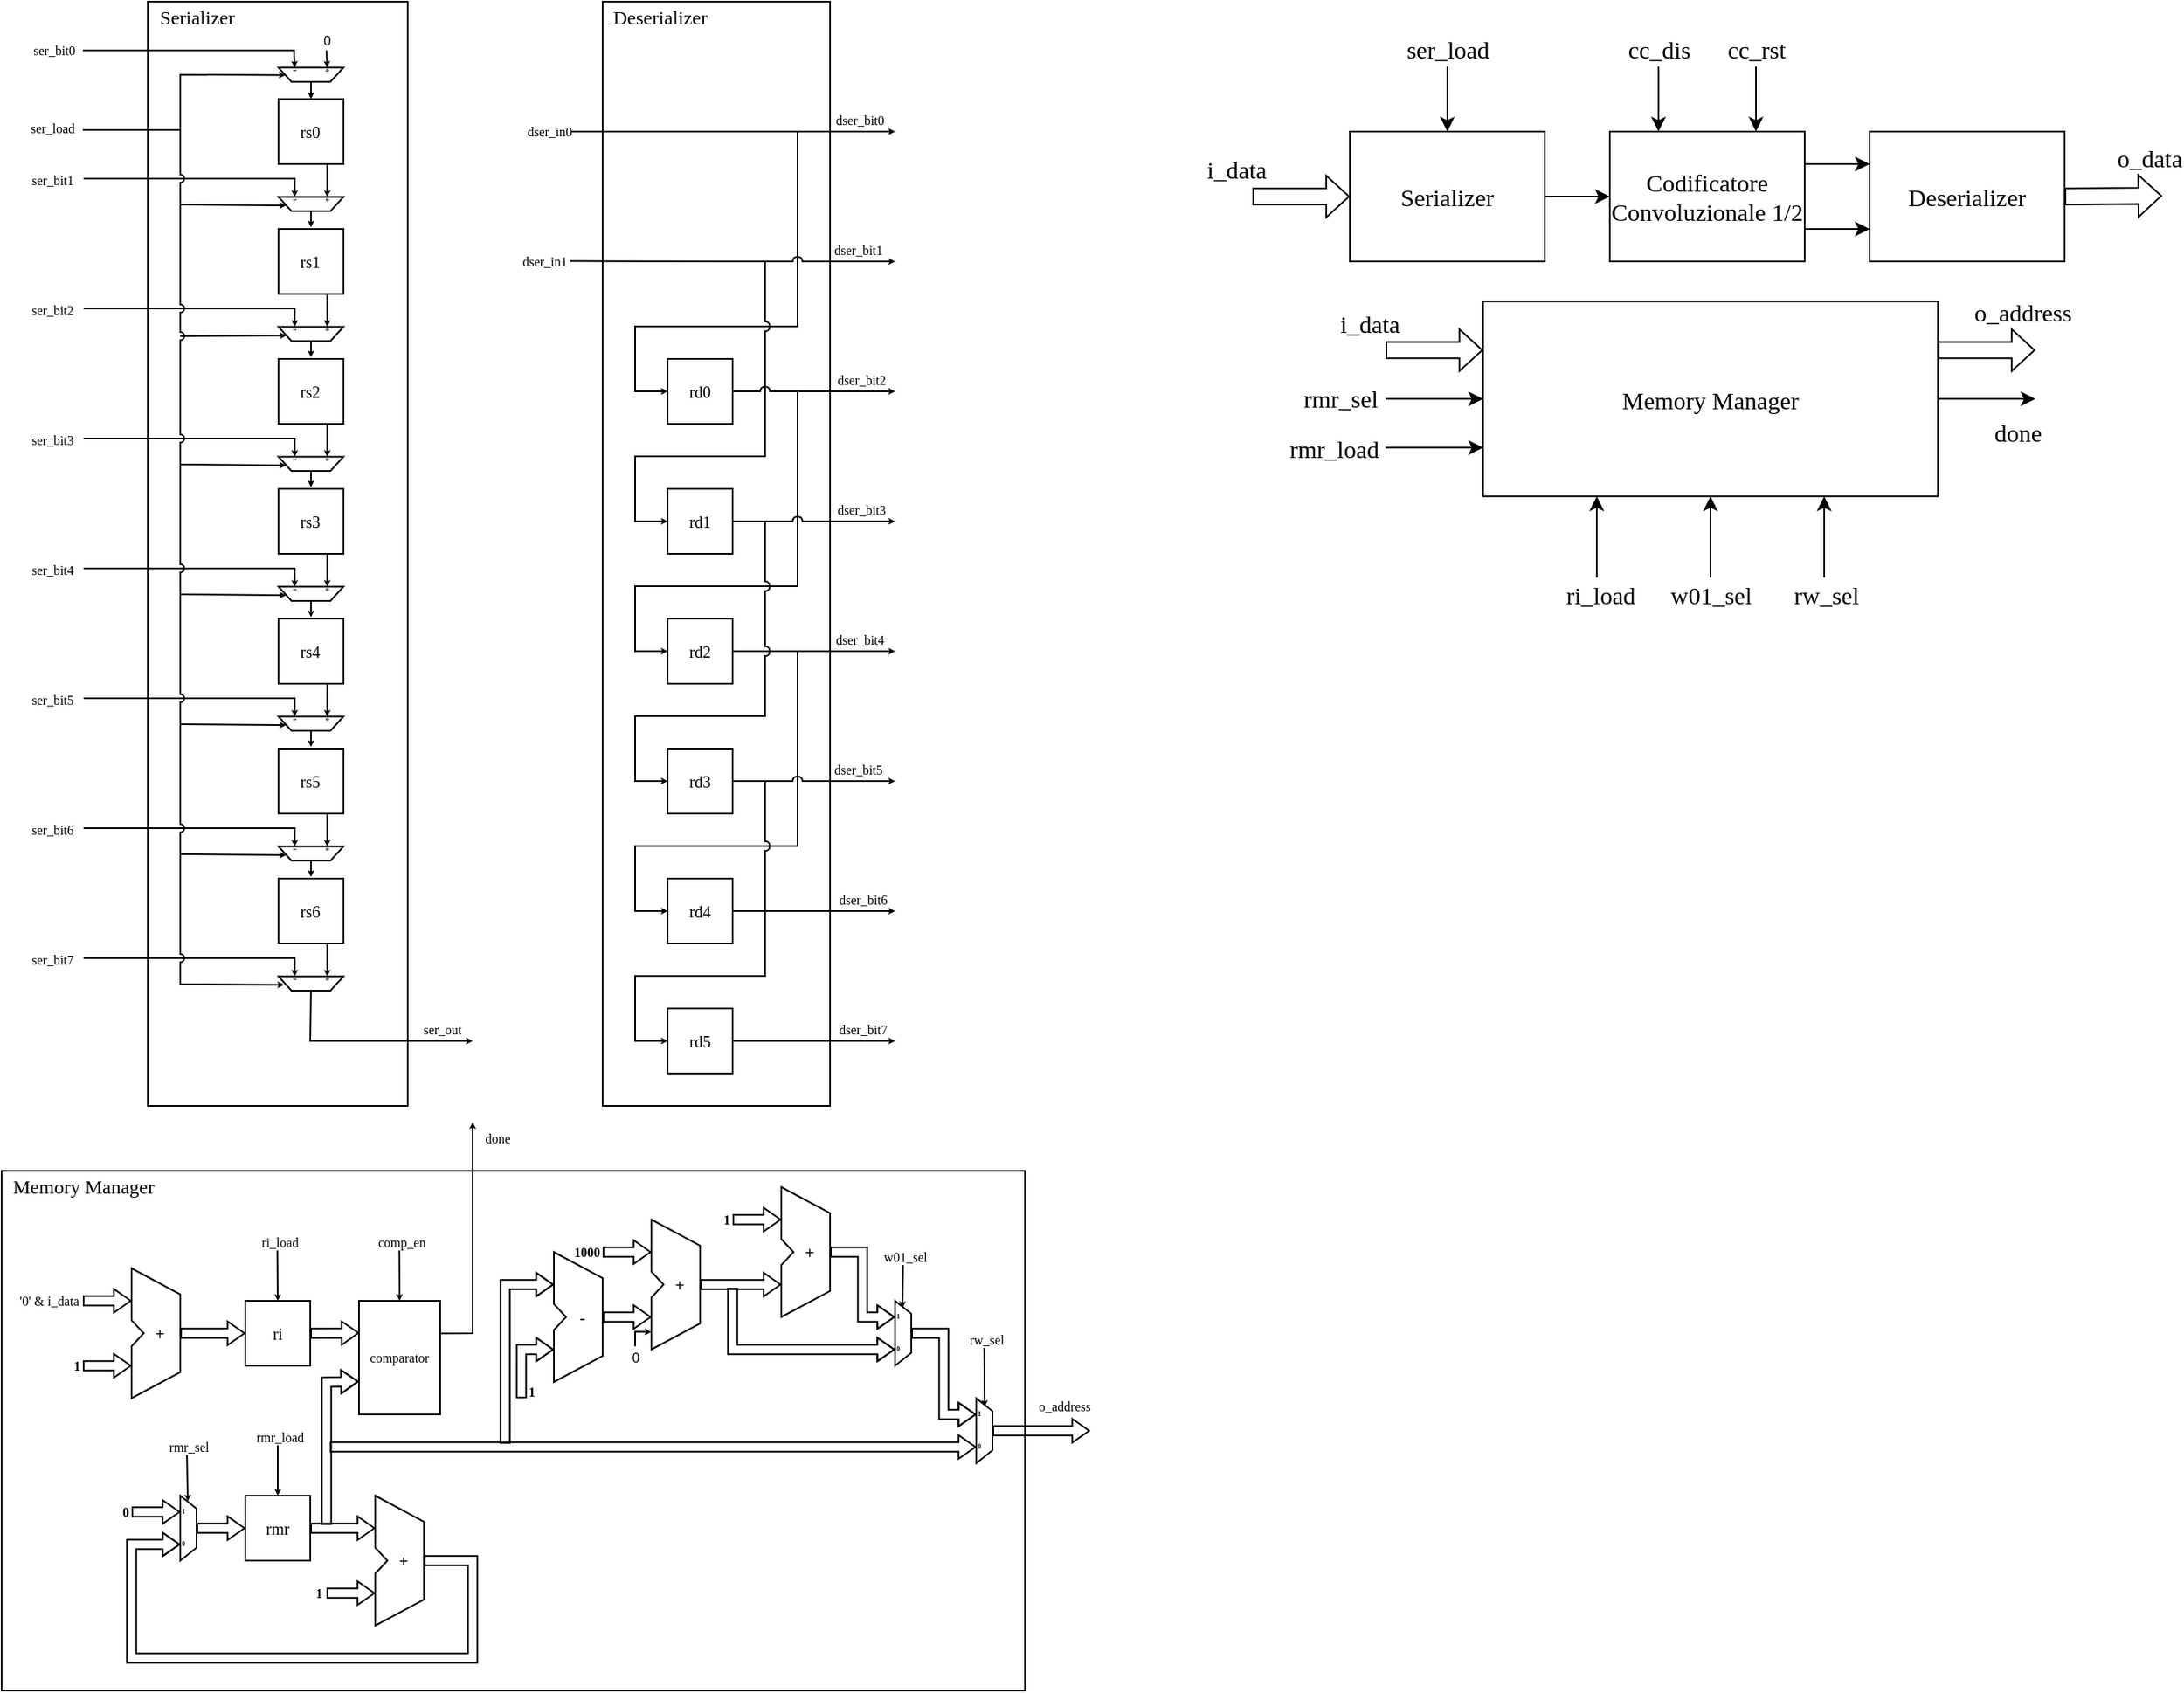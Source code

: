 <mxfile version="17.2.4" type="github">
  <diagram id="MqHUhfrrWIdtyrn8XvhO" name="Page-1">
    <mxGraphModel dx="1186" dy="770" grid="1" gridSize="10" guides="1" tooltips="1" connect="1" arrows="1" fold="1" page="1" pageScale="1" pageWidth="3300" pageHeight="4681" math="0" shadow="0">
      <root>
        <mxCell id="0" />
        <mxCell id="1" parent="0" />
        <mxCell id="xlPUVcPiUmlX-xtXp4R3-33" value="" style="rounded=0;whiteSpace=wrap;html=1;fontFamily=Times New Roman;fontSize=8;fillColor=none;" parent="1" vertex="1">
          <mxGeometry x="460" y="40" width="140" height="680" as="geometry" />
        </mxCell>
        <mxCell id="xlPUVcPiUmlX-xtXp4R3-98" value="" style="rounded=0;whiteSpace=wrap;html=1;fontFamily=Times New Roman;fontSize=8;fillColor=none;" parent="1" vertex="1">
          <mxGeometry x="90" y="760" width="630" height="320" as="geometry" />
        </mxCell>
        <mxCell id="OKn4Y-EZjeskhZOx6g82-79" value="" style="rounded=0;whiteSpace=wrap;html=1;labelBackgroundColor=none;fontFamily=Times New Roman;fontSize=8;fillColor=none;" parent="1" vertex="1">
          <mxGeometry x="180" y="40" width="160" height="680" as="geometry" />
        </mxCell>
        <mxCell id="LxgAofAfpHLzP516k_iO-2" value="" style="endArrow=classic;html=1;rounded=0;fontFamily=Times New Roman;fontSize=10;startSize=1;endSize=1;strokeWidth=1;jumpSize=1;entryX=0;entryY=0.75;entryDx=0;entryDy=0;" parent="1" target="_47Dopvvaf-jGJl6SVQX-2" edge="1">
          <mxGeometry width="50" height="50" relative="1" as="geometry">
            <mxPoint x="140" y="70" as="sourcePoint" />
            <mxPoint x="250" y="70" as="targetPoint" />
            <Array as="points">
              <mxPoint x="270" y="70" />
            </Array>
          </mxGeometry>
        </mxCell>
        <mxCell id="LxgAofAfpHLzP516k_iO-3" value="&lt;font style=&quot;font-size: 8px;&quot;&gt;ser_bit0&lt;/font&gt;" style="edgeLabel;html=1;align=center;verticalAlign=middle;resizable=0;points=[];fontFamily=Times New Roman;fontSize=8;" parent="LxgAofAfpHLzP516k_iO-2" vertex="1" connectable="0">
          <mxGeometry x="-0.857" y="1" relative="1" as="geometry">
            <mxPoint x="-28" y="1" as="offset" />
          </mxGeometry>
        </mxCell>
        <mxCell id="OKn4Y-EZjeskhZOx6g82-7" value="rs0" style="whiteSpace=wrap;html=1;aspect=fixed;fontFamily=Times New Roman;fontSize=10;" parent="1" vertex="1">
          <mxGeometry x="260.43" y="100" width="40" height="40" as="geometry" />
        </mxCell>
        <mxCell id="OKn4Y-EZjeskhZOx6g82-15" value="" style="shape=stencil(vZXRboMgFIafxtsGZU13u7jtchfLXoAqraQIBpjWPf2OgF3VahujS4zK+T0fx184BjjWGSloEKEswK9BFIUIwRnGVW9MdEET44IlUYzsOXWKNkqeaMVS4xlMZFQx06j4LUAv8Exz4DiRQgCESaE7ypUOMMIE5KKzg/np686oAH5ODVW+SBcNove52E20XYu8W4682a5jRvg/Hi9mRLgWuFtxuNaHWwwczsfiGCJjGxLHe5Kcjkp+i3SYNaodpKI3hD9ZGM1+mm5jL7a8JzT92jbJ1Nxm2esjZjVZB5IzXsPY39i8L7BGQ+yDVnD+lDkRd0iMc9fhJh4qSNP7BkIr57KkdzrabXIL4ExcAS492SOWYDzPYPR2C3oIkXCpp6yE+IibODb0bOwyUJ0CLq/UdcXvuZJwdhQulrM0bX9bYwX0JwmnJtnNnGR0RVkDBvvIRt2f2gZ+AQ==);whiteSpace=wrap;html=1;verticalAlign=middle;spacingTop=0;spacingLeft=5;rotation=90;fontFamily=Times New Roman;fontSize=10;autosize=0;" parent="1" vertex="1">
          <mxGeometry x="276.06" y="144.63" width="8.75" height="40" as="geometry" />
        </mxCell>
        <mxCell id="OKn4Y-EZjeskhZOx6g82-16" value="" style="endArrow=classic;html=1;rounded=0;fontFamily=Times New Roman;fontSize=10;exitX=1;exitY=0.5;exitDx=0;exitDy=0;jumpSize=1;strokeWidth=1;endSize=1;startSize=1;" parent="1" source="OKn4Y-EZjeskhZOx6g82-15" edge="1">
          <mxGeometry width="50" height="50" relative="1" as="geometry">
            <mxPoint x="230.43" y="239" as="sourcePoint" />
            <mxPoint x="280.43" y="179" as="targetPoint" />
          </mxGeometry>
        </mxCell>
        <mxCell id="OKn4Y-EZjeskhZOx6g82-18" value="" style="endArrow=classic;html=1;rounded=0;fontFamily=Times New Roman;fontSize=10;jumpSize=1;strokeWidth=1;endSize=1;startSize=1;entryX=0;entryY=0.25;entryDx=0;entryDy=0;exitX=0.75;exitY=1;exitDx=0;exitDy=0;" parent="1" source="OKn4Y-EZjeskhZOx6g82-7" target="OKn4Y-EZjeskhZOx6g82-15" edge="1">
          <mxGeometry width="50" height="50" relative="1" as="geometry">
            <mxPoint x="290.43" y="179" as="sourcePoint" />
            <mxPoint x="290.43" y="159" as="targetPoint" />
          </mxGeometry>
        </mxCell>
        <mxCell id="OKn4Y-EZjeskhZOx6g82-21" value="" style="endArrow=classic;html=1;rounded=0;fontFamily=Times New Roman;fontSize=10;startSize=1;endSize=1;strokeWidth=1;jumpSize=1;entryX=0;entryY=0.75;entryDx=0;entryDy=0;" parent="1" target="OKn4Y-EZjeskhZOx6g82-15" edge="1">
          <mxGeometry width="50" height="50" relative="1" as="geometry">
            <mxPoint x="140.43" y="149" as="sourcePoint" />
            <mxPoint x="250.43" y="159" as="targetPoint" />
            <Array as="points">
              <mxPoint x="270.43" y="149" />
            </Array>
          </mxGeometry>
        </mxCell>
        <mxCell id="OKn4Y-EZjeskhZOx6g82-22" value="" style="endArrow=classic;html=1;rounded=0;fontFamily=Times New Roman;fontSize=10;startSize=1;endSize=1;strokeWidth=1;jumpSize=1;entryX=0.485;entryY=0.883;entryDx=0;entryDy=0;entryPerimeter=0;" parent="1" edge="1">
          <mxGeometry width="50" height="50" relative="1" as="geometry">
            <mxPoint x="200.43" y="165" as="sourcePoint" />
            <mxPoint x="265.115" y="165.499" as="targetPoint" />
            <Array as="points" />
          </mxGeometry>
        </mxCell>
        <mxCell id="OKn4Y-EZjeskhZOx6g82-23" value="rs1" style="whiteSpace=wrap;html=1;aspect=fixed;fontFamily=Times New Roman;fontSize=10;" parent="1" vertex="1">
          <mxGeometry x="260.43" y="180" width="40" height="40" as="geometry" />
        </mxCell>
        <mxCell id="OKn4Y-EZjeskhZOx6g82-24" value="" style="shape=stencil(vZXRboMgFIafxtsGZU13u7jtchfLXoAqraQIBpjWPf2OgF3VahujS4zK+T0fx184BjjWGSloEKEswK9BFIUIwRnGVW9MdEET44IlUYzsOXWKNkqeaMVS4xlMZFQx06j4LUAv8Exz4DiRQgCESaE7ypUOMMIE5KKzg/np686oAH5ODVW+SBcNove52E20XYu8W4682a5jRvg/Hi9mRLgWuFtxuNaHWwwczsfiGCJjGxLHe5Kcjkp+i3SYNaodpKI3hD9ZGM1+mm5jL7a8JzT92jbJ1Nxm2esjZjVZB5IzXsPY39i8L7BGQ+yDVnD+lDkRd0iMc9fhJh4qSNP7BkIr57KkdzrabXIL4ExcAS492SOWYDzPYPR2C3oIkXCpp6yE+IibODb0bOwyUJ0CLq/UdcXvuZJwdhQulrM0bX9bYwX0JwmnJtnNnGR0RVkDBvvIRt2f2gZ+AQ==);whiteSpace=wrap;html=1;verticalAlign=middle;spacingTop=0;spacingLeft=5;rotation=90;fontFamily=Times New Roman;fontSize=10;autosize=0;" parent="1" vertex="1">
          <mxGeometry x="276.06" y="224.63" width="8.75" height="40" as="geometry" />
        </mxCell>
        <mxCell id="OKn4Y-EZjeskhZOx6g82-25" value="" style="endArrow=classic;html=1;rounded=0;fontFamily=Times New Roman;fontSize=10;exitX=1;exitY=0.5;exitDx=0;exitDy=0;jumpSize=1;strokeWidth=1;endSize=1;startSize=1;" parent="1" source="OKn4Y-EZjeskhZOx6g82-24" edge="1">
          <mxGeometry width="50" height="50" relative="1" as="geometry">
            <mxPoint x="230.43" y="319" as="sourcePoint" />
            <mxPoint x="280.43" y="259" as="targetPoint" />
          </mxGeometry>
        </mxCell>
        <mxCell id="OKn4Y-EZjeskhZOx6g82-26" value="" style="endArrow=classic;html=1;rounded=0;fontFamily=Times New Roman;fontSize=10;jumpSize=1;strokeWidth=1;endSize=1;startSize=1;entryX=0;entryY=0.25;entryDx=0;entryDy=0;exitX=0.75;exitY=1;exitDx=0;exitDy=0;" parent="1" source="OKn4Y-EZjeskhZOx6g82-23" target="OKn4Y-EZjeskhZOx6g82-24" edge="1">
          <mxGeometry width="50" height="50" relative="1" as="geometry">
            <mxPoint x="290.43" y="259" as="sourcePoint" />
            <mxPoint x="290.43" y="239" as="targetPoint" />
          </mxGeometry>
        </mxCell>
        <mxCell id="OKn4Y-EZjeskhZOx6g82-27" value="" style="endArrow=classic;html=1;rounded=0;fontFamily=Times New Roman;fontSize=10;startSize=1;endSize=1;strokeWidth=1;jumpSize=5;entryX=0;entryY=0.75;entryDx=0;entryDy=0;jumpStyle=arc;" parent="1" target="OKn4Y-EZjeskhZOx6g82-24" edge="1">
          <mxGeometry width="50" height="50" relative="1" as="geometry">
            <mxPoint x="140.43" y="229" as="sourcePoint" />
            <mxPoint x="250.43" y="239" as="targetPoint" />
            <Array as="points">
              <mxPoint x="270.43" y="229" />
            </Array>
          </mxGeometry>
        </mxCell>
        <mxCell id="OKn4Y-EZjeskhZOx6g82-28" value="" style="endArrow=classic;html=1;rounded=0;fontFamily=Times New Roman;fontSize=10;startSize=1;endSize=1;strokeWidth=1;jumpSize=1;entryX=0.618;entryY=0.877;entryDx=0;entryDy=0;entryPerimeter=0;" parent="1" target="OKn4Y-EZjeskhZOx6g82-24" edge="1">
          <mxGeometry width="50" height="50" relative="1" as="geometry">
            <mxPoint x="200" y="246" as="sourcePoint" />
            <mxPoint x="265.115" y="246.499" as="targetPoint" />
          </mxGeometry>
        </mxCell>
        <mxCell id="OKn4Y-EZjeskhZOx6g82-29" value="rs2" style="whiteSpace=wrap;html=1;aspect=fixed;fontFamily=Times New Roman;fontSize=10;" parent="1" vertex="1">
          <mxGeometry x="260.43" y="260" width="40" height="40" as="geometry" />
        </mxCell>
        <mxCell id="OKn4Y-EZjeskhZOx6g82-30" value="" style="shape=stencil(vZXRboMgFIafxtsGZU13u7jtchfLXoAqraQIBpjWPf2OgF3VahujS4zK+T0fx184BjjWGSloEKEswK9BFIUIwRnGVW9MdEET44IlUYzsOXWKNkqeaMVS4xlMZFQx06j4LUAv8Exz4DiRQgCESaE7ypUOMMIE5KKzg/np686oAH5ODVW+SBcNove52E20XYu8W4682a5jRvg/Hi9mRLgWuFtxuNaHWwwczsfiGCJjGxLHe5Kcjkp+i3SYNaodpKI3hD9ZGM1+mm5jL7a8JzT92jbJ1Nxm2esjZjVZB5IzXsPY39i8L7BGQ+yDVnD+lDkRd0iMc9fhJh4qSNP7BkIr57KkdzrabXIL4ExcAS492SOWYDzPYPR2C3oIkXCpp6yE+IibODb0bOwyUJ0CLq/UdcXvuZJwdhQulrM0bX9bYwX0JwmnJtnNnGR0RVkDBvvIRt2f2gZ+AQ==);whiteSpace=wrap;html=1;verticalAlign=middle;spacingTop=0;spacingLeft=5;rotation=90;fontFamily=Times New Roman;fontSize=10;autosize=0;" parent="1" vertex="1">
          <mxGeometry x="276.06" y="304.63" width="8.75" height="40" as="geometry" />
        </mxCell>
        <mxCell id="OKn4Y-EZjeskhZOx6g82-31" value="" style="endArrow=classic;html=1;rounded=0;fontFamily=Times New Roman;fontSize=10;exitX=1;exitY=0.5;exitDx=0;exitDy=0;jumpSize=1;strokeWidth=1;endSize=1;startSize=1;" parent="1" source="OKn4Y-EZjeskhZOx6g82-30" edge="1">
          <mxGeometry width="50" height="50" relative="1" as="geometry">
            <mxPoint x="230.43" y="399" as="sourcePoint" />
            <mxPoint x="280.43" y="339" as="targetPoint" />
          </mxGeometry>
        </mxCell>
        <mxCell id="OKn4Y-EZjeskhZOx6g82-32" value="" style="endArrow=classic;html=1;rounded=0;fontFamily=Times New Roman;fontSize=10;jumpSize=1;strokeWidth=1;endSize=1;startSize=1;entryX=0;entryY=0.25;entryDx=0;entryDy=0;exitX=0.75;exitY=1;exitDx=0;exitDy=0;" parent="1" source="OKn4Y-EZjeskhZOx6g82-29" target="OKn4Y-EZjeskhZOx6g82-30" edge="1">
          <mxGeometry width="50" height="50" relative="1" as="geometry">
            <mxPoint x="290.43" y="339" as="sourcePoint" />
            <mxPoint x="290.43" y="319" as="targetPoint" />
          </mxGeometry>
        </mxCell>
        <mxCell id="OKn4Y-EZjeskhZOx6g82-33" value="" style="endArrow=classic;html=1;rounded=0;fontFamily=Times New Roman;fontSize=10;startSize=1;endSize=1;strokeWidth=1;jumpSize=1;entryX=0;entryY=0.75;entryDx=0;entryDy=0;" parent="1" target="OKn4Y-EZjeskhZOx6g82-30" edge="1">
          <mxGeometry width="50" height="50" relative="1" as="geometry">
            <mxPoint x="140.43" y="309" as="sourcePoint" />
            <mxPoint x="250.43" y="319" as="targetPoint" />
            <Array as="points">
              <mxPoint x="270.43" y="309" />
            </Array>
          </mxGeometry>
        </mxCell>
        <mxCell id="OKn4Y-EZjeskhZOx6g82-34" value="" style="endArrow=classic;html=1;rounded=0;fontFamily=Times New Roman;fontSize=10;startSize=1;endSize=1;strokeWidth=1;jumpSize=1;entryX=0.485;entryY=0.883;entryDx=0;entryDy=0;entryPerimeter=0;" parent="1" edge="1">
          <mxGeometry width="50" height="50" relative="1" as="geometry">
            <mxPoint x="200.43" y="325" as="sourcePoint" />
            <mxPoint x="265.115" y="325.499" as="targetPoint" />
          </mxGeometry>
        </mxCell>
        <mxCell id="OKn4Y-EZjeskhZOx6g82-35" value="rs3" style="whiteSpace=wrap;html=1;aspect=fixed;fontFamily=Times New Roman;fontSize=10;" parent="1" vertex="1">
          <mxGeometry x="260.43" y="340" width="40" height="40" as="geometry" />
        </mxCell>
        <mxCell id="OKn4Y-EZjeskhZOx6g82-36" value="" style="shape=stencil(vZXRboMgFIafxtsGZU13u7jtchfLXoAqraQIBpjWPf2OgF3VahujS4zK+T0fx184BjjWGSloEKEswK9BFIUIwRnGVW9MdEET44IlUYzsOXWKNkqeaMVS4xlMZFQx06j4LUAv8Exz4DiRQgCESaE7ypUOMMIE5KKzg/np686oAH5ODVW+SBcNove52E20XYu8W4682a5jRvg/Hi9mRLgWuFtxuNaHWwwczsfiGCJjGxLHe5Kcjkp+i3SYNaodpKI3hD9ZGM1+mm5jL7a8JzT92jbJ1Nxm2esjZjVZB5IzXsPY39i8L7BGQ+yDVnD+lDkRd0iMc9fhJh4qSNP7BkIr57KkdzrabXIL4ExcAS492SOWYDzPYPR2C3oIkXCpp6yE+IibODb0bOwyUJ0CLq/UdcXvuZJwdhQulrM0bX9bYwX0JwmnJtnNnGR0RVkDBvvIRt2f2gZ+AQ==);whiteSpace=wrap;html=1;verticalAlign=middle;spacingTop=0;spacingLeft=5;rotation=90;fontFamily=Times New Roman;fontSize=10;autosize=0;" parent="1" vertex="1">
          <mxGeometry x="276.06" y="384.63" width="8.75" height="40" as="geometry" />
        </mxCell>
        <mxCell id="OKn4Y-EZjeskhZOx6g82-37" value="" style="endArrow=classic;html=1;rounded=0;fontFamily=Times New Roman;fontSize=10;exitX=1;exitY=0.5;exitDx=0;exitDy=0;jumpSize=1;strokeWidth=1;endSize=1;startSize=1;" parent="1" source="OKn4Y-EZjeskhZOx6g82-36" edge="1">
          <mxGeometry width="50" height="50" relative="1" as="geometry">
            <mxPoint x="230.43" y="479" as="sourcePoint" />
            <mxPoint x="280.43" y="419" as="targetPoint" />
          </mxGeometry>
        </mxCell>
        <mxCell id="OKn4Y-EZjeskhZOx6g82-38" value="" style="endArrow=classic;html=1;rounded=0;fontFamily=Times New Roman;fontSize=10;jumpSize=1;strokeWidth=1;endSize=1;startSize=1;entryX=0;entryY=0.25;entryDx=0;entryDy=0;exitX=0.75;exitY=1;exitDx=0;exitDy=0;" parent="1" source="OKn4Y-EZjeskhZOx6g82-35" target="OKn4Y-EZjeskhZOx6g82-36" edge="1">
          <mxGeometry width="50" height="50" relative="1" as="geometry">
            <mxPoint x="290.43" y="419" as="sourcePoint" />
            <mxPoint x="290.43" y="399" as="targetPoint" />
          </mxGeometry>
        </mxCell>
        <mxCell id="OKn4Y-EZjeskhZOx6g82-39" value="" style="endArrow=classic;html=1;rounded=0;fontFamily=Times New Roman;fontSize=10;startSize=1;endSize=1;strokeWidth=1;jumpSize=1;entryX=0;entryY=0.75;entryDx=0;entryDy=0;" parent="1" target="OKn4Y-EZjeskhZOx6g82-36" edge="1">
          <mxGeometry width="50" height="50" relative="1" as="geometry">
            <mxPoint x="140.43" y="389" as="sourcePoint" />
            <mxPoint x="250.43" y="399" as="targetPoint" />
            <Array as="points">
              <mxPoint x="270.43" y="389" />
            </Array>
          </mxGeometry>
        </mxCell>
        <mxCell id="OKn4Y-EZjeskhZOx6g82-40" value="" style="endArrow=classic;html=1;rounded=0;fontFamily=Times New Roman;fontSize=10;startSize=1;endSize=1;strokeWidth=1;jumpSize=1;entryX=0.485;entryY=0.883;entryDx=0;entryDy=0;entryPerimeter=0;" parent="1" edge="1">
          <mxGeometry width="50" height="50" relative="1" as="geometry">
            <mxPoint x="200.43" y="405" as="sourcePoint" />
            <mxPoint x="265.115" y="405.499" as="targetPoint" />
          </mxGeometry>
        </mxCell>
        <mxCell id="OKn4Y-EZjeskhZOx6g82-41" value="rs4" style="whiteSpace=wrap;html=1;aspect=fixed;fontFamily=Times New Roman;fontSize=10;" parent="1" vertex="1">
          <mxGeometry x="260.43" y="420" width="40" height="40" as="geometry" />
        </mxCell>
        <mxCell id="OKn4Y-EZjeskhZOx6g82-42" value="" style="shape=stencil(vZXRboMgFIafxtsGZU13u7jtchfLXoAqraQIBpjWPf2OgF3VahujS4zK+T0fx184BjjWGSloEKEswK9BFIUIwRnGVW9MdEET44IlUYzsOXWKNkqeaMVS4xlMZFQx06j4LUAv8Exz4DiRQgCESaE7ypUOMMIE5KKzg/np686oAH5ODVW+SBcNove52E20XYu8W4682a5jRvg/Hi9mRLgWuFtxuNaHWwwczsfiGCJjGxLHe5Kcjkp+i3SYNaodpKI3hD9ZGM1+mm5jL7a8JzT92jbJ1Nxm2esjZjVZB5IzXsPY39i8L7BGQ+yDVnD+lDkRd0iMc9fhJh4qSNP7BkIr57KkdzrabXIL4ExcAS492SOWYDzPYPR2C3oIkXCpp6yE+IibODb0bOwyUJ0CLq/UdcXvuZJwdhQulrM0bX9bYwX0JwmnJtnNnGR0RVkDBvvIRt2f2gZ+AQ==);whiteSpace=wrap;html=1;verticalAlign=middle;spacingTop=0;spacingLeft=5;rotation=90;fontFamily=Times New Roman;fontSize=10;autosize=0;" parent="1" vertex="1">
          <mxGeometry x="276.06" y="464.63" width="8.75" height="40" as="geometry" />
        </mxCell>
        <mxCell id="OKn4Y-EZjeskhZOx6g82-43" value="" style="endArrow=classic;html=1;rounded=0;fontFamily=Times New Roman;fontSize=10;exitX=1;exitY=0.5;exitDx=0;exitDy=0;jumpSize=1;strokeWidth=1;endSize=1;startSize=1;" parent="1" source="OKn4Y-EZjeskhZOx6g82-42" edge="1">
          <mxGeometry width="50" height="50" relative="1" as="geometry">
            <mxPoint x="230.43" y="559" as="sourcePoint" />
            <mxPoint x="280.43" y="499" as="targetPoint" />
          </mxGeometry>
        </mxCell>
        <mxCell id="OKn4Y-EZjeskhZOx6g82-44" value="" style="endArrow=classic;html=1;rounded=0;fontFamily=Times New Roman;fontSize=10;jumpSize=1;strokeWidth=1;endSize=1;startSize=1;entryX=0;entryY=0.25;entryDx=0;entryDy=0;exitX=0.75;exitY=1;exitDx=0;exitDy=0;" parent="1" source="OKn4Y-EZjeskhZOx6g82-41" target="OKn4Y-EZjeskhZOx6g82-42" edge="1">
          <mxGeometry width="50" height="50" relative="1" as="geometry">
            <mxPoint x="290.43" y="499" as="sourcePoint" />
            <mxPoint x="290.43" y="479" as="targetPoint" />
          </mxGeometry>
        </mxCell>
        <mxCell id="OKn4Y-EZjeskhZOx6g82-45" value="" style="endArrow=classic;html=1;rounded=0;fontFamily=Times New Roman;fontSize=10;startSize=1;endSize=1;strokeWidth=1;jumpSize=1;entryX=0;entryY=0.75;entryDx=0;entryDy=0;" parent="1" target="OKn4Y-EZjeskhZOx6g82-42" edge="1">
          <mxGeometry width="50" height="50" relative="1" as="geometry">
            <mxPoint x="140.43" y="469" as="sourcePoint" />
            <mxPoint x="250.43" y="479" as="targetPoint" />
            <Array as="points">
              <mxPoint x="270.43" y="469" />
            </Array>
          </mxGeometry>
        </mxCell>
        <mxCell id="OKn4Y-EZjeskhZOx6g82-46" value="" style="endArrow=classic;html=1;rounded=0;fontFamily=Times New Roman;fontSize=10;startSize=1;endSize=1;strokeWidth=1;jumpSize=1;entryX=0.485;entryY=0.883;entryDx=0;entryDy=0;entryPerimeter=0;" parent="1" edge="1">
          <mxGeometry width="50" height="50" relative="1" as="geometry">
            <mxPoint x="200.43" y="485" as="sourcePoint" />
            <mxPoint x="265.115" y="485.499" as="targetPoint" />
          </mxGeometry>
        </mxCell>
        <mxCell id="OKn4Y-EZjeskhZOx6g82-47" value="rs5" style="whiteSpace=wrap;html=1;aspect=fixed;fontFamily=Times New Roman;fontSize=10;" parent="1" vertex="1">
          <mxGeometry x="260.43" y="500" width="40" height="40" as="geometry" />
        </mxCell>
        <mxCell id="OKn4Y-EZjeskhZOx6g82-48" value="" style="shape=stencil(vZXRboMgFIafxtsGZU13u7jtchfLXoAqraQIBpjWPf2OgF3VahujS4zK+T0fx184BjjWGSloEKEswK9BFIUIwRnGVW9MdEET44IlUYzsOXWKNkqeaMVS4xlMZFQx06j4LUAv8Exz4DiRQgCESaE7ypUOMMIE5KKzg/np686oAH5ODVW+SBcNove52E20XYu8W4682a5jRvg/Hi9mRLgWuFtxuNaHWwwczsfiGCJjGxLHe5Kcjkp+i3SYNaodpKI3hD9ZGM1+mm5jL7a8JzT92jbJ1Nxm2esjZjVZB5IzXsPY39i8L7BGQ+yDVnD+lDkRd0iMc9fhJh4qSNP7BkIr57KkdzrabXIL4ExcAS492SOWYDzPYPR2C3oIkXCpp6yE+IibODb0bOwyUJ0CLq/UdcXvuZJwdhQulrM0bX9bYwX0JwmnJtnNnGR0RVkDBvvIRt2f2gZ+AQ==);whiteSpace=wrap;html=1;verticalAlign=middle;spacingTop=0;spacingLeft=5;rotation=90;fontFamily=Times New Roman;fontSize=10;autosize=0;" parent="1" vertex="1">
          <mxGeometry x="276.06" y="544.63" width="8.75" height="40" as="geometry" />
        </mxCell>
        <mxCell id="OKn4Y-EZjeskhZOx6g82-49" value="" style="endArrow=classic;html=1;rounded=0;fontFamily=Times New Roman;fontSize=10;exitX=1;exitY=0.5;exitDx=0;exitDy=0;jumpSize=1;strokeWidth=1;endSize=1;startSize=1;" parent="1" source="OKn4Y-EZjeskhZOx6g82-48" edge="1">
          <mxGeometry width="50" height="50" relative="1" as="geometry">
            <mxPoint x="230.43" y="639" as="sourcePoint" />
            <mxPoint x="280.43" y="579" as="targetPoint" />
          </mxGeometry>
        </mxCell>
        <mxCell id="OKn4Y-EZjeskhZOx6g82-50" value="" style="endArrow=classic;html=1;rounded=0;fontFamily=Times New Roman;fontSize=10;jumpSize=1;strokeWidth=1;endSize=1;startSize=1;entryX=0;entryY=0.25;entryDx=0;entryDy=0;exitX=0.75;exitY=1;exitDx=0;exitDy=0;" parent="1" source="OKn4Y-EZjeskhZOx6g82-47" target="OKn4Y-EZjeskhZOx6g82-48" edge="1">
          <mxGeometry width="50" height="50" relative="1" as="geometry">
            <mxPoint x="290.43" y="579" as="sourcePoint" />
            <mxPoint x="290.43" y="559" as="targetPoint" />
          </mxGeometry>
        </mxCell>
        <mxCell id="OKn4Y-EZjeskhZOx6g82-51" value="" style="endArrow=classic;html=1;rounded=0;fontFamily=Times New Roman;fontSize=10;startSize=1;endSize=1;strokeWidth=1;jumpSize=1;entryX=0;entryY=0.75;entryDx=0;entryDy=0;" parent="1" target="OKn4Y-EZjeskhZOx6g82-48" edge="1">
          <mxGeometry width="50" height="50" relative="1" as="geometry">
            <mxPoint x="140.43" y="549" as="sourcePoint" />
            <mxPoint x="250.43" y="559" as="targetPoint" />
            <Array as="points">
              <mxPoint x="270.43" y="549" />
            </Array>
          </mxGeometry>
        </mxCell>
        <mxCell id="OKn4Y-EZjeskhZOx6g82-52" value="" style="endArrow=classic;html=1;rounded=0;fontFamily=Times New Roman;fontSize=10;startSize=1;endSize=1;strokeWidth=1;jumpSize=1;entryX=0.485;entryY=0.883;entryDx=0;entryDy=0;entryPerimeter=0;" parent="1" edge="1">
          <mxGeometry width="50" height="50" relative="1" as="geometry">
            <mxPoint x="200.43" y="565" as="sourcePoint" />
            <mxPoint x="265.115" y="565.499" as="targetPoint" />
          </mxGeometry>
        </mxCell>
        <mxCell id="OKn4Y-EZjeskhZOx6g82-53" value="rs6" style="whiteSpace=wrap;html=1;aspect=fixed;fontFamily=Times New Roman;fontSize=10;" parent="1" vertex="1">
          <mxGeometry x="260.43" y="580" width="40" height="40" as="geometry" />
        </mxCell>
        <mxCell id="OKn4Y-EZjeskhZOx6g82-54" value="" style="shape=stencil(vZXRboMgFIafxtsGZU13u7jtchfLXoAqraQIBpjWPf2OgF3VahujS4zK+T0fx184BjjWGSloEKEswK9BFIUIwRnGVW9MdEET44IlUYzsOXWKNkqeaMVS4xlMZFQx06j4LUAv8Exz4DiRQgCESaE7ypUOMMIE5KKzg/np686oAH5ODVW+SBcNove52E20XYu8W4682a5jRvg/Hi9mRLgWuFtxuNaHWwwczsfiGCJjGxLHe5Kcjkp+i3SYNaodpKI3hD9ZGM1+mm5jL7a8JzT92jbJ1Nxm2esjZjVZB5IzXsPY39i8L7BGQ+yDVnD+lDkRd0iMc9fhJh4qSNP7BkIr57KkdzrabXIL4ExcAS492SOWYDzPYPR2C3oIkXCpp6yE+IibODb0bOwyUJ0CLq/UdcXvuZJwdhQulrM0bX9bYwX0JwmnJtnNnGR0RVkDBvvIRt2f2gZ+AQ==);whiteSpace=wrap;html=1;verticalAlign=middle;spacingTop=0;spacingLeft=5;rotation=90;fontFamily=Times New Roman;fontSize=10;autosize=0;" parent="1" vertex="1">
          <mxGeometry x="276.06" y="624.63" width="8.75" height="40" as="geometry" />
        </mxCell>
        <mxCell id="OKn4Y-EZjeskhZOx6g82-56" value="" style="endArrow=classic;html=1;rounded=0;fontFamily=Times New Roman;fontSize=10;jumpSize=1;strokeWidth=1;endSize=1;startSize=1;entryX=0;entryY=0.25;entryDx=0;entryDy=0;exitX=0.75;exitY=1;exitDx=0;exitDy=0;" parent="1" source="OKn4Y-EZjeskhZOx6g82-53" target="OKn4Y-EZjeskhZOx6g82-54" edge="1">
          <mxGeometry width="50" height="50" relative="1" as="geometry">
            <mxPoint x="290.43" y="659" as="sourcePoint" />
            <mxPoint x="290.43" y="639" as="targetPoint" />
          </mxGeometry>
        </mxCell>
        <mxCell id="OKn4Y-EZjeskhZOx6g82-57" value="" style="endArrow=classic;html=1;rounded=0;fontFamily=Times New Roman;fontSize=10;startSize=1;endSize=1;strokeWidth=1;jumpSize=1;entryX=0;entryY=0.75;entryDx=0;entryDy=0;" parent="1" target="OKn4Y-EZjeskhZOx6g82-54" edge="1">
          <mxGeometry width="50" height="50" relative="1" as="geometry">
            <mxPoint x="140.43" y="629" as="sourcePoint" />
            <mxPoint x="250.43" y="639" as="targetPoint" />
            <Array as="points">
              <mxPoint x="270.43" y="629" />
            </Array>
          </mxGeometry>
        </mxCell>
        <mxCell id="OKn4Y-EZjeskhZOx6g82-58" value="" style="endArrow=classic;html=1;rounded=0;fontFamily=Times New Roman;fontSize=10;startSize=1;endSize=1;strokeWidth=1;jumpSize=5;jumpStyle=arc;entryX=0.591;entryY=0.914;entryDx=0;entryDy=0;entryPerimeter=0;" parent="1" target="OKn4Y-EZjeskhZOx6g82-54" edge="1">
          <mxGeometry width="50" height="50" relative="1" as="geometry">
            <mxPoint x="140" y="119" as="sourcePoint" />
            <mxPoint x="260" y="680" as="targetPoint" />
            <Array as="points">
              <mxPoint x="200" y="119" />
              <mxPoint x="200" y="645" />
            </Array>
          </mxGeometry>
        </mxCell>
        <mxCell id="OKn4Y-EZjeskhZOx6g82-65" value="&lt;font style=&quot;font-size: 8px&quot;&gt;ser_load&lt;/font&gt;" style="edgeLabel;html=1;align=center;verticalAlign=middle;resizable=0;points=[];fontSize=10;fontFamily=Times New Roman;labelBackgroundColor=none;" parent="OKn4Y-EZjeskhZOx6g82-58" vertex="1" connectable="0">
          <mxGeometry x="-0.973" y="1" relative="1" as="geometry">
            <mxPoint x="-28" y="-1" as="offset" />
          </mxGeometry>
        </mxCell>
        <mxCell id="OKn4Y-EZjeskhZOx6g82-67" value="ser_bit1" style="edgeLabel;html=1;align=center;verticalAlign=middle;resizable=0;points=[];fontSize=8;fontFamily=Times New Roman;" parent="1" vertex="1" connectable="0">
          <mxGeometry x="120.433" y="150" as="geometry" />
        </mxCell>
        <mxCell id="OKn4Y-EZjeskhZOx6g82-68" value="ser_bit2" style="edgeLabel;html=1;align=center;verticalAlign=middle;resizable=0;points=[];fontSize=8;fontFamily=Times New Roman;" parent="1" vertex="1" connectable="0">
          <mxGeometry x="120.573" y="230" as="geometry" />
        </mxCell>
        <mxCell id="OKn4Y-EZjeskhZOx6g82-69" value="ser_bit3" style="edgeLabel;html=1;align=center;verticalAlign=middle;resizable=0;points=[];fontSize=8;fontFamily=Times New Roman;" parent="1" vertex="1" connectable="0">
          <mxGeometry x="120.433" y="310" as="geometry" />
        </mxCell>
        <mxCell id="OKn4Y-EZjeskhZOx6g82-70" value="ser_bit4" style="edgeLabel;html=1;align=center;verticalAlign=middle;resizable=0;points=[];fontSize=8;fontFamily=Times New Roman;" parent="1" vertex="1" connectable="0">
          <mxGeometry x="120.57" y="390" as="geometry" />
        </mxCell>
        <mxCell id="OKn4Y-EZjeskhZOx6g82-71" value="ser_bit5" style="edgeLabel;html=1;align=center;verticalAlign=middle;resizable=0;points=[];fontSize=8;fontFamily=Times New Roman;" parent="1" vertex="1" connectable="0">
          <mxGeometry x="120.573" y="470" as="geometry" />
        </mxCell>
        <mxCell id="OKn4Y-EZjeskhZOx6g82-72" value="ser_bit6" style="edgeLabel;html=1;align=center;verticalAlign=middle;resizable=0;points=[];fontSize=8;fontFamily=Times New Roman;" parent="1" vertex="1" connectable="0">
          <mxGeometry x="120.713" y="550" as="geometry" />
        </mxCell>
        <mxCell id="OKn4Y-EZjeskhZOx6g82-73" value="ser_bit7" style="edgeLabel;html=1;align=center;verticalAlign=middle;resizable=0;points=[];fontSize=8;fontFamily=Times New Roman;" parent="1" vertex="1" connectable="0">
          <mxGeometry x="120.573" y="630" as="geometry" />
        </mxCell>
        <mxCell id="OKn4Y-EZjeskhZOx6g82-77" value="" style="endArrow=classic;html=1;rounded=0;fontFamily=Times New Roman;fontSize=8;startSize=1;endSize=1;strokeWidth=1;jumpStyle=arc;jumpSize=5;exitX=1;exitY=0.5;exitDx=0;exitDy=0;" parent="1" source="OKn4Y-EZjeskhZOx6g82-54" edge="1">
          <mxGeometry width="50" height="50" relative="1" as="geometry">
            <mxPoint x="280" y="660" as="sourcePoint" />
            <mxPoint x="380" y="680" as="targetPoint" />
            <Array as="points">
              <mxPoint x="280" y="680" />
            </Array>
          </mxGeometry>
        </mxCell>
        <mxCell id="OKn4Y-EZjeskhZOx6g82-78" value="ser_out" style="edgeLabel;html=1;align=center;verticalAlign=middle;resizable=0;points=[];fontSize=8;fontFamily=Times New Roman;" parent="OKn4Y-EZjeskhZOx6g82-77" vertex="1" connectable="0">
          <mxGeometry x="0.227" y="-1" relative="1" as="geometry">
            <mxPoint x="31" y="-8" as="offset" />
          </mxGeometry>
        </mxCell>
        <mxCell id="OKn4Y-EZjeskhZOx6g82-80" value="&lt;font style=&quot;font-size: 12px&quot;&gt;Serializer&lt;/font&gt;" style="text;html=1;align=center;verticalAlign=middle;resizable=0;points=[];autosize=1;strokeColor=none;fillColor=none;fontSize=8;fontFamily=Times New Roman;" parent="1" vertex="1">
          <mxGeometry x="180" y="40" width="60" height="20" as="geometry" />
        </mxCell>
        <mxCell id="xlPUVcPiUmlX-xtXp4R3-4" value="rd0" style="whiteSpace=wrap;html=1;aspect=fixed;fontFamily=Times New Roman;fontSize=10;" parent="1" vertex="1">
          <mxGeometry x="500" y="260" width="40" height="40" as="geometry" />
        </mxCell>
        <mxCell id="xlPUVcPiUmlX-xtXp4R3-5" value="rd1" style="whiteSpace=wrap;html=1;aspect=fixed;fontFamily=Times New Roman;fontSize=10;" parent="1" vertex="1">
          <mxGeometry x="500" y="340" width="40" height="40" as="geometry" />
        </mxCell>
        <mxCell id="xlPUVcPiUmlX-xtXp4R3-11" value="" style="endArrow=none;html=1;rounded=0;fontFamily=Times New Roman;fontSize=10;jumpSize=1;strokeWidth=1;endSize=1;startSize=1;endFill=0;" parent="1" edge="1">
          <mxGeometry width="50" height="50" relative="1" as="geometry">
            <mxPoint x="440" y="120" as="sourcePoint" />
            <mxPoint x="540" y="120" as="targetPoint" />
          </mxGeometry>
        </mxCell>
        <mxCell id="xlPUVcPiUmlX-xtXp4R3-31" value="&lt;font face=&quot;Times New Roman&quot; style=&quot;font-size: 8px&quot;&gt;dser_in0&lt;/font&gt;" style="edgeLabel;html=1;align=center;verticalAlign=middle;resizable=0;points=[];" parent="xlPUVcPiUmlX-xtXp4R3-11" vertex="1" connectable="0">
          <mxGeometry x="-0.736" y="2" relative="1" as="geometry">
            <mxPoint x="-26" y="1" as="offset" />
          </mxGeometry>
        </mxCell>
        <mxCell id="xlPUVcPiUmlX-xtXp4R3-12" value="" style="endArrow=none;html=1;rounded=0;fontFamily=Times New Roman;fontSize=10;jumpSize=1;strokeWidth=1;endSize=1;startSize=1;endFill=0;" parent="1" edge="1">
          <mxGeometry width="50" height="50" relative="1" as="geometry">
            <mxPoint x="440" y="199.76" as="sourcePoint" />
            <mxPoint x="540" y="200" as="targetPoint" />
          </mxGeometry>
        </mxCell>
        <mxCell id="xlPUVcPiUmlX-xtXp4R3-32" value="dser_in1" style="edgeLabel;html=1;align=center;verticalAlign=middle;resizable=0;points=[];fontSize=8;fontFamily=Times New Roman;" parent="xlPUVcPiUmlX-xtXp4R3-12" vertex="1" connectable="0">
          <mxGeometry x="-0.885" relative="1" as="geometry">
            <mxPoint x="-22" as="offset" />
          </mxGeometry>
        </mxCell>
        <mxCell id="xlPUVcPiUmlX-xtXp4R3-13" value="" style="endArrow=classic;html=1;rounded=0;endSize=1;startSize=1;jumpSize=6;jumpStyle=arc;exitX=1;exitY=0.5;exitDx=0;exitDy=0;entryX=0;entryY=0.5;entryDx=0;entryDy=0;" parent="1" target="xlPUVcPiUmlX-xtXp4R3-4" edge="1">
          <mxGeometry width="50" height="50" relative="1" as="geometry">
            <mxPoint x="540" y="120" as="sourcePoint" />
            <mxPoint x="550" y="280" as="targetPoint" />
            <Array as="points">
              <mxPoint x="580" y="120" />
              <mxPoint x="580" y="240" />
              <mxPoint x="480" y="240" />
              <mxPoint x="480" y="280" />
            </Array>
          </mxGeometry>
        </mxCell>
        <mxCell id="xlPUVcPiUmlX-xtXp4R3-14" value="" style="endArrow=classic;html=1;rounded=0;fontFamily=Times New Roman;fontSize=10;jumpSize=1;strokeWidth=1;endSize=1;startSize=1;" parent="1" edge="1">
          <mxGeometry width="50" height="50" relative="1" as="geometry">
            <mxPoint x="580" y="120" as="sourcePoint" />
            <mxPoint x="640" y="120" as="targetPoint" />
          </mxGeometry>
        </mxCell>
        <mxCell id="xlPUVcPiUmlX-xtXp4R3-35" value="dser_bit0" style="edgeLabel;html=1;align=center;verticalAlign=middle;resizable=0;points=[];fontSize=8;fontFamily=Times New Roman;" parent="xlPUVcPiUmlX-xtXp4R3-14" vertex="1" connectable="0">
          <mxGeometry x="0.379" y="1" relative="1" as="geometry">
            <mxPoint x="-4" y="-6" as="offset" />
          </mxGeometry>
        </mxCell>
        <mxCell id="xlPUVcPiUmlX-xtXp4R3-15" value="" style="endArrow=classic;html=1;rounded=0;endSize=1;startSize=1;jumpSize=6;jumpStyle=arc;exitX=1;exitY=0.5;exitDx=0;exitDy=0;entryX=0;entryY=0.5;entryDx=0;entryDy=0;" parent="1" target="xlPUVcPiUmlX-xtXp4R3-5" edge="1">
          <mxGeometry width="50" height="50" relative="1" as="geometry">
            <mxPoint x="540" y="200.0" as="sourcePoint" />
            <mxPoint x="550" y="360" as="targetPoint" />
            <Array as="points">
              <mxPoint x="560" y="200" />
              <mxPoint x="560" y="320" />
              <mxPoint x="480" y="320" />
              <mxPoint x="480" y="360" />
            </Array>
          </mxGeometry>
        </mxCell>
        <mxCell id="xlPUVcPiUmlX-xtXp4R3-16" value="" style="endArrow=classic;html=1;rounded=0;fontFamily=Times New Roman;fontSize=10;jumpSize=6;strokeWidth=1;endSize=1;startSize=1;jumpStyle=arc;" parent="1" edge="1">
          <mxGeometry width="50" height="50" relative="1" as="geometry">
            <mxPoint x="560" y="200" as="sourcePoint" />
            <mxPoint x="640" y="200" as="targetPoint" />
          </mxGeometry>
        </mxCell>
        <mxCell id="xlPUVcPiUmlX-xtXp4R3-36" value="dser_bit1" style="edgeLabel;html=1;align=center;verticalAlign=middle;resizable=0;points=[];fontSize=8;fontFamily=Times New Roman;" parent="xlPUVcPiUmlX-xtXp4R3-16" vertex="1" connectable="0">
          <mxGeometry x="0.418" y="-1" relative="1" as="geometry">
            <mxPoint y="-8" as="offset" />
          </mxGeometry>
        </mxCell>
        <mxCell id="xlPUVcPiUmlX-xtXp4R3-17" value="rd2" style="whiteSpace=wrap;html=1;aspect=fixed;fontFamily=Times New Roman;fontSize=10;" parent="1" vertex="1">
          <mxGeometry x="500" y="420" width="40" height="40" as="geometry" />
        </mxCell>
        <mxCell id="xlPUVcPiUmlX-xtXp4R3-18" value="rd3" style="whiteSpace=wrap;html=1;aspect=fixed;fontFamily=Times New Roman;fontSize=10;" parent="1" vertex="1">
          <mxGeometry x="500" y="500" width="40" height="40" as="geometry" />
        </mxCell>
        <mxCell id="xlPUVcPiUmlX-xtXp4R3-19" value="rd4" style="whiteSpace=wrap;html=1;aspect=fixed;fontFamily=Times New Roman;fontSize=10;" parent="1" vertex="1">
          <mxGeometry x="500" y="580" width="40" height="40" as="geometry" />
        </mxCell>
        <mxCell id="xlPUVcPiUmlX-xtXp4R3-20" value="rd5" style="whiteSpace=wrap;html=1;aspect=fixed;fontFamily=Times New Roman;fontSize=10;" parent="1" vertex="1">
          <mxGeometry x="500" y="660" width="40" height="40" as="geometry" />
        </mxCell>
        <mxCell id="xlPUVcPiUmlX-xtXp4R3-21" value="" style="endArrow=classic;html=1;rounded=0;endSize=1;startSize=1;jumpSize=6;jumpStyle=arc;exitX=1;exitY=0.5;exitDx=0;exitDy=0;entryX=0;entryY=0.5;entryDx=0;entryDy=0;" parent="1" source="xlPUVcPiUmlX-xtXp4R3-17" target="xlPUVcPiUmlX-xtXp4R3-19" edge="1">
          <mxGeometry width="50" height="50" relative="1" as="geometry">
            <mxPoint x="560" y="740" as="sourcePoint" />
            <mxPoint x="550" y="600" as="targetPoint" />
            <Array as="points">
              <mxPoint x="580" y="440" />
              <mxPoint x="580" y="560" />
              <mxPoint x="480" y="560" />
              <mxPoint x="480" y="600" />
            </Array>
          </mxGeometry>
        </mxCell>
        <mxCell id="xlPUVcPiUmlX-xtXp4R3-22" value="" style="endArrow=classic;html=1;rounded=0;fontFamily=Times New Roman;fontSize=10;jumpSize=1;strokeWidth=1;endSize=1;startSize=1;" parent="1" edge="1">
          <mxGeometry width="50" height="50" relative="1" as="geometry">
            <mxPoint x="580" y="440" as="sourcePoint" />
            <mxPoint x="640" y="440" as="targetPoint" />
          </mxGeometry>
        </mxCell>
        <mxCell id="xlPUVcPiUmlX-xtXp4R3-39" value="dser_bit4" style="edgeLabel;html=1;align=center;verticalAlign=middle;resizable=0;points=[];fontSize=8;fontFamily=Times New Roman;" parent="xlPUVcPiUmlX-xtXp4R3-22" vertex="1" connectable="0">
          <mxGeometry x="0.256" relative="1" as="geometry">
            <mxPoint y="-7" as="offset" />
          </mxGeometry>
        </mxCell>
        <mxCell id="xlPUVcPiUmlX-xtXp4R3-23" value="" style="endArrow=classic;html=1;rounded=0;endSize=1;startSize=1;jumpSize=6;jumpStyle=arc;exitX=1;exitY=0.5;exitDx=0;exitDy=0;entryX=0;entryY=0.5;entryDx=0;entryDy=0;" parent="1" source="xlPUVcPiUmlX-xtXp4R3-18" target="xlPUVcPiUmlX-xtXp4R3-20" edge="1">
          <mxGeometry width="50" height="50" relative="1" as="geometry">
            <mxPoint x="550" y="520" as="sourcePoint" />
            <mxPoint x="550" y="680" as="targetPoint" />
            <Array as="points">
              <mxPoint x="560" y="520" />
              <mxPoint x="560" y="640" />
              <mxPoint x="480" y="640" />
              <mxPoint x="480" y="680" />
            </Array>
          </mxGeometry>
        </mxCell>
        <mxCell id="xlPUVcPiUmlX-xtXp4R3-24" value="" style="endArrow=classic;html=1;rounded=0;fontFamily=Times New Roman;fontSize=10;jumpSize=6;strokeWidth=1;endSize=1;startSize=1;jumpStyle=arc;" parent="1" edge="1">
          <mxGeometry width="50" height="50" relative="1" as="geometry">
            <mxPoint x="560" y="520" as="sourcePoint" />
            <mxPoint x="640" y="520" as="targetPoint" />
          </mxGeometry>
        </mxCell>
        <mxCell id="xlPUVcPiUmlX-xtXp4R3-40" value="dser_bit5" style="edgeLabel;html=1;align=center;verticalAlign=middle;resizable=0;points=[];fontSize=8;fontFamily=Times New Roman;" parent="xlPUVcPiUmlX-xtXp4R3-24" vertex="1" connectable="0">
          <mxGeometry x="0.418" y="1" relative="1" as="geometry">
            <mxPoint y="-6" as="offset" />
          </mxGeometry>
        </mxCell>
        <mxCell id="xlPUVcPiUmlX-xtXp4R3-25" value="" style="endArrow=classic;html=1;rounded=0;endSize=1;startSize=1;jumpSize=6;jumpStyle=arc;exitX=1;exitY=0.5;exitDx=0;exitDy=0;entryX=0;entryY=0.5;entryDx=0;entryDy=0;" parent="1" edge="1">
          <mxGeometry width="50" height="50" relative="1" as="geometry">
            <mxPoint x="540" y="280" as="sourcePoint" />
            <mxPoint x="500" y="440" as="targetPoint" />
            <Array as="points">
              <mxPoint x="580" y="280" />
              <mxPoint x="580" y="400" />
              <mxPoint x="480" y="400" />
              <mxPoint x="480" y="440" />
            </Array>
          </mxGeometry>
        </mxCell>
        <mxCell id="xlPUVcPiUmlX-xtXp4R3-26" value="" style="endArrow=classic;html=1;rounded=0;fontFamily=Times New Roman;fontSize=10;jumpSize=1;strokeWidth=1;endSize=1;startSize=1;" parent="1" edge="1">
          <mxGeometry width="50" height="50" relative="1" as="geometry">
            <mxPoint x="580" y="280" as="sourcePoint" />
            <mxPoint x="640" y="280" as="targetPoint" />
          </mxGeometry>
        </mxCell>
        <mxCell id="xlPUVcPiUmlX-xtXp4R3-37" value="dser_bit2" style="edgeLabel;html=1;align=center;verticalAlign=middle;resizable=0;points=[];fontSize=8;fontFamily=Times New Roman;" parent="xlPUVcPiUmlX-xtXp4R3-26" vertex="1" connectable="0">
          <mxGeometry x="0.287" relative="1" as="geometry">
            <mxPoint y="-7" as="offset" />
          </mxGeometry>
        </mxCell>
        <mxCell id="xlPUVcPiUmlX-xtXp4R3-27" value="" style="endArrow=classic;html=1;rounded=0;endSize=1;startSize=1;jumpSize=6;jumpStyle=arc;exitX=1;exitY=0.5;exitDx=0;exitDy=0;entryX=0;entryY=0.5;entryDx=0;entryDy=0;" parent="1" edge="1">
          <mxGeometry width="50" height="50" relative="1" as="geometry">
            <mxPoint x="540" y="360" as="sourcePoint" />
            <mxPoint x="500" y="520" as="targetPoint" />
            <Array as="points">
              <mxPoint x="560" y="360" />
              <mxPoint x="560" y="480" />
              <mxPoint x="480" y="480" />
              <mxPoint x="480" y="520" />
            </Array>
          </mxGeometry>
        </mxCell>
        <mxCell id="xlPUVcPiUmlX-xtXp4R3-28" value="" style="endArrow=classic;html=1;rounded=0;fontFamily=Times New Roman;fontSize=10;jumpSize=6;strokeWidth=1;endSize=1;startSize=1;jumpStyle=arc;" parent="1" edge="1">
          <mxGeometry width="50" height="50" relative="1" as="geometry">
            <mxPoint x="560" y="360" as="sourcePoint" />
            <mxPoint x="640" y="360" as="targetPoint" />
          </mxGeometry>
        </mxCell>
        <mxCell id="xlPUVcPiUmlX-xtXp4R3-38" value="dser_bit3" style="edgeLabel;html=1;align=center;verticalAlign=middle;resizable=0;points=[];fontSize=8;fontFamily=Times New Roman;" parent="xlPUVcPiUmlX-xtXp4R3-28" vertex="1" connectable="0">
          <mxGeometry x="0.477" y="1" relative="1" as="geometry">
            <mxPoint y="-6" as="offset" />
          </mxGeometry>
        </mxCell>
        <mxCell id="xlPUVcPiUmlX-xtXp4R3-29" value="" style="endArrow=classic;html=1;rounded=0;fontFamily=Times New Roman;fontSize=10;jumpSize=1;strokeWidth=1;endSize=1;startSize=1;exitX=1;exitY=0.5;exitDx=0;exitDy=0;" parent="1" source="xlPUVcPiUmlX-xtXp4R3-19" edge="1">
          <mxGeometry width="50" height="50" relative="1" as="geometry">
            <mxPoint x="580" y="600" as="sourcePoint" />
            <mxPoint x="640" y="600" as="targetPoint" />
          </mxGeometry>
        </mxCell>
        <mxCell id="xlPUVcPiUmlX-xtXp4R3-41" value="dser_bit6" style="edgeLabel;html=1;align=center;verticalAlign=middle;resizable=0;points=[];fontSize=8;fontFamily=Times New Roman;" parent="xlPUVcPiUmlX-xtXp4R3-29" vertex="1" connectable="0">
          <mxGeometry x="0.601" y="1" relative="1" as="geometry">
            <mxPoint y="-6" as="offset" />
          </mxGeometry>
        </mxCell>
        <mxCell id="xlPUVcPiUmlX-xtXp4R3-30" value="" style="endArrow=classic;html=1;rounded=0;fontFamily=Times New Roman;fontSize=10;jumpSize=6;strokeWidth=1;endSize=1;startSize=1;jumpStyle=arc;exitX=1;exitY=0.5;exitDx=0;exitDy=0;" parent="1" source="xlPUVcPiUmlX-xtXp4R3-20" edge="1">
          <mxGeometry width="50" height="50" relative="1" as="geometry">
            <mxPoint x="560" y="680" as="sourcePoint" />
            <mxPoint x="640" y="680" as="targetPoint" />
          </mxGeometry>
        </mxCell>
        <mxCell id="xlPUVcPiUmlX-xtXp4R3-42" value="dser_bit7" style="edgeLabel;html=1;align=center;verticalAlign=middle;resizable=0;points=[];fontSize=8;fontFamily=Times New Roman;" parent="xlPUVcPiUmlX-xtXp4R3-30" vertex="1" connectable="0">
          <mxGeometry x="0.601" y="1" relative="1" as="geometry">
            <mxPoint y="-6" as="offset" />
          </mxGeometry>
        </mxCell>
        <mxCell id="xlPUVcPiUmlX-xtXp4R3-34" value="&lt;font style=&quot;font-size: 12px&quot;&gt;Deserializer&lt;/font&gt;" style="text;html=1;align=center;verticalAlign=middle;resizable=0;points=[];autosize=1;strokeColor=none;fillColor=none;fontSize=8;fontFamily=Times New Roman;" parent="1" vertex="1">
          <mxGeometry x="460" y="40" width="70" height="20" as="geometry" />
        </mxCell>
        <mxCell id="xlPUVcPiUmlX-xtXp4R3-43" value="" style="shape=stencil(vZXRboMgFIafxtsGZU13u7jtchfLXoAqraQIBpjWPf2OgF3VahujS4zK+Tkf+AuHAMc6IwUNIpQF+DWIohAhuEO76rWJLmhiXLAkipE9p07RRskTrVhqPIOJjCpmGhW/BegF+jQXjhMpBECYFLqjXOkAI0xALjo7mB++7rQK4OfUUOUn6aJB9D4Xu4m2a5F3y5E323XMCP/H48WMCNcCd2ccrvXjFgOH87E4hsjYhsTxniSno5LfIh1mjWoHqegN4U8WRrOfptrYh53eE5r+bJtkam6z7PMRs5qsA8kZr6HtX2zeF1ijIfZBK7h/ypyIOyTGuatwE50K0tS+gdDKuSzpnYp2m9wCOBNXgEtN9oglGM8zGL3dgh5CJFzqKSshPuImjg09G7sMukv78kldV/yeKwlnR+FiOUvT9tgam0B/EDQ1yG7mIKMryhow2Ec26k5qG/gF);whiteSpace=wrap;html=1;verticalAlign=middle;spacingTop=0;spacingLeft=5;rotation=0;fontFamily=Times New Roman;fontSize=10;fillColor=none;" parent="1" vertex="1">
          <mxGeometry x="200" y="960" width="10" height="40" as="geometry" />
        </mxCell>
        <mxCell id="xlPUVcPiUmlX-xtXp4R3-44" value="" style="shape=flexArrow;endArrow=classic;html=1;rounded=0;fontFamily=Times New Roman;fontSize=8;startSize=1;endSize=3.129;jumpStyle=arc;jumpSize=6;targetPerimeterSpacing=0;width=5.714;endWidth=7.755;entryX=0;entryY=0.25;entryDx=0;entryDy=0;" parent="1" target="xlPUVcPiUmlX-xtXp4R3-43" edge="1">
          <mxGeometry width="50" height="50" relative="1" as="geometry">
            <mxPoint x="170" y="970" as="sourcePoint" />
            <mxPoint x="360" y="1000" as="targetPoint" />
          </mxGeometry>
        </mxCell>
        <mxCell id="xlPUVcPiUmlX-xtXp4R3-47" value="&lt;b&gt;0&lt;/b&gt;" style="edgeLabel;html=1;align=center;verticalAlign=middle;resizable=0;points=[];fontSize=8;fontFamily=Times New Roman;" parent="xlPUVcPiUmlX-xtXp4R3-44" vertex="1" connectable="0">
          <mxGeometry x="-0.695" relative="1" as="geometry">
            <mxPoint x="-9" as="offset" />
          </mxGeometry>
        </mxCell>
        <mxCell id="xlPUVcPiUmlX-xtXp4R3-45" value="" style="shape=flexArrow;endArrow=classic;html=1;rounded=0;fontFamily=Times New Roman;fontSize=8;startSize=1;endSize=3.129;jumpStyle=arc;jumpSize=6;targetPerimeterSpacing=0;width=5.714;endWidth=7.755;exitX=1;exitY=0.5;exitDx=0;exitDy=0;entryX=0;entryY=0.5;entryDx=0;entryDy=0;" parent="1" source="xlPUVcPiUmlX-xtXp4R3-43" target="xlPUVcPiUmlX-xtXp4R3-46" edge="1">
          <mxGeometry width="50" height="50" relative="1" as="geometry">
            <mxPoint x="235.43" y="980" as="sourcePoint" />
            <mxPoint x="240" y="980" as="targetPoint" />
          </mxGeometry>
        </mxCell>
        <mxCell id="xlPUVcPiUmlX-xtXp4R3-46" value="rmr" style="whiteSpace=wrap;html=1;aspect=fixed;fontFamily=Times New Roman;fontSize=10;fillColor=none;" parent="1" vertex="1">
          <mxGeometry x="240" y="960" width="40" height="40" as="geometry" />
        </mxCell>
        <mxCell id="xlPUVcPiUmlX-xtXp4R3-48" value="&lt;b&gt;+&lt;/b&gt;" style="shape=stencil(vZXbjoIwEIafpremh0W9Nez6HhVHaawtaevp7R0oGhFxNwibEJL+P/N1GIYpEanPZQGE05yIb8I5oxTvuD49raUvIAtRPEqn5EpDdHxwdgcntQ41Q5kcnAqlK34IXeAz5SXSzBqDEGWNbzgPPsKkMhhLzxFWb39prArk7yGAq5OMKuHLvtgJT8Yiz4YjT5JxisH+p8aDFYKNBW5mzMb6cIOBWX+sSFHp+iFFupLZbuvswazbUZ3exjp4YdxtpXUcFm9es5DlGGkZN3tvj/DLcHhNvgG0Mg+A+3irEUMw5j0YT41HP0ZMexB4s0uTj5P4+hMh09a/6wjUO5oCT6+udqrCWv1YqfHEq4Qr);whiteSpace=wrap;html=1;verticalAlign=middle;spacingTop=0;spacingLeft=5;fontFamily=Times New Roman;fontSize=10;fillColor=none;" parent="1" vertex="1">
          <mxGeometry x="320" y="960" width="30" height="80" as="geometry" />
        </mxCell>
        <mxCell id="xlPUVcPiUmlX-xtXp4R3-49" value="" style="shape=flexArrow;endArrow=classic;html=1;rounded=0;fontFamily=Times New Roman;fontSize=8;startSize=1;endSize=3.129;jumpStyle=arc;jumpSize=6;targetPerimeterSpacing=0;width=5.714;endWidth=7.755;entryX=0;entryY=0.25;entryDx=0;entryDy=0;exitX=1;exitY=0.5;exitDx=0;exitDy=0;" parent="1" source="xlPUVcPiUmlX-xtXp4R3-46" target="xlPUVcPiUmlX-xtXp4R3-48" edge="1">
          <mxGeometry width="50" height="50" relative="1" as="geometry">
            <mxPoint x="180" y="980" as="sourcePoint" />
            <mxPoint x="210" y="980" as="targetPoint" />
          </mxGeometry>
        </mxCell>
        <mxCell id="xlPUVcPiUmlX-xtXp4R3-51" value="" style="shape=flexArrow;endArrow=classic;html=1;rounded=0;fontFamily=Times New Roman;fontSize=8;startSize=1;endSize=3.129;jumpStyle=arc;jumpSize=6;targetPerimeterSpacing=0;width=5.714;endWidth=7.755;entryX=0;entryY=0.75;entryDx=0;entryDy=0;" parent="1" target="xlPUVcPiUmlX-xtXp4R3-48" edge="1">
          <mxGeometry width="50" height="50" relative="1" as="geometry">
            <mxPoint x="290" y="1020" as="sourcePoint" />
            <mxPoint x="314.81" y="1030" as="targetPoint" />
          </mxGeometry>
        </mxCell>
        <mxCell id="xlPUVcPiUmlX-xtXp4R3-52" value="&lt;b&gt;1&lt;/b&gt;" style="edgeLabel;html=1;align=center;verticalAlign=middle;resizable=0;points=[];fontSize=8;fontFamily=Times New Roman;" parent="xlPUVcPiUmlX-xtXp4R3-51" vertex="1" connectable="0">
          <mxGeometry x="-0.695" relative="1" as="geometry">
            <mxPoint x="-10" as="offset" />
          </mxGeometry>
        </mxCell>
        <mxCell id="xlPUVcPiUmlX-xtXp4R3-53" value="" style="shape=flexArrow;endArrow=classic;html=1;rounded=0;fontFamily=Times New Roman;fontSize=8;startSize=1;endSize=3.129;jumpStyle=arc;jumpSize=6;targetPerimeterSpacing=0;width=5.714;endWidth=7.755;entryX=0;entryY=0.75;entryDx=0;entryDy=0;exitX=1;exitY=0.5;exitDx=0;exitDy=0;" parent="1" source="xlPUVcPiUmlX-xtXp4R3-48" target="xlPUVcPiUmlX-xtXp4R3-43" edge="1">
          <mxGeometry width="50" height="50" relative="1" as="geometry">
            <mxPoint x="370" y="1000" as="sourcePoint" />
            <mxPoint x="410" y="1000" as="targetPoint" />
            <Array as="points">
              <mxPoint x="380" y="1000" />
              <mxPoint x="380" y="1060" />
              <mxPoint x="170" y="1060" />
              <mxPoint x="170" y="990" />
            </Array>
          </mxGeometry>
        </mxCell>
        <mxCell id="xlPUVcPiUmlX-xtXp4R3-54" value="" style="endArrow=classic;html=1;rounded=0;fontFamily=Times New Roman;fontSize=8;targetPerimeterSpacing=0;jumpStyle=arc;jumpSize=6;startSize=1;endSize=1;entryX=0.46;entryY=0.085;entryDx=0;entryDy=0;entryPerimeter=0;" parent="1" target="xlPUVcPiUmlX-xtXp4R3-43" edge="1">
          <mxGeometry width="50" height="50" relative="1" as="geometry">
            <mxPoint x="204" y="930" as="sourcePoint" />
            <mxPoint x="206.4" y="964.6" as="targetPoint" />
          </mxGeometry>
        </mxCell>
        <mxCell id="xlPUVcPiUmlX-xtXp4R3-55" value="rmr_sel" style="edgeLabel;html=1;align=center;verticalAlign=middle;resizable=0;points=[];fontSize=8;fontFamily=Times New Roman;" parent="xlPUVcPiUmlX-xtXp4R3-54" vertex="1" connectable="0">
          <mxGeometry x="-0.653" relative="1" as="geometry">
            <mxPoint x="1" y="-6" as="offset" />
          </mxGeometry>
        </mxCell>
        <mxCell id="xlPUVcPiUmlX-xtXp4R3-56" value="" style="endArrow=classic;html=1;rounded=0;fontFamily=Times New Roman;fontSize=8;startSize=1;endSize=1;targetPerimeterSpacing=0;jumpStyle=arc;jumpSize=6;entryX=0.5;entryY=0;entryDx=0;entryDy=0;" parent="1" target="xlPUVcPiUmlX-xtXp4R3-46" edge="1">
          <mxGeometry width="50" height="50" relative="1" as="geometry">
            <mxPoint x="260" y="920" as="sourcePoint" />
            <mxPoint x="290" y="1000" as="targetPoint" />
          </mxGeometry>
        </mxCell>
        <mxCell id="xlPUVcPiUmlX-xtXp4R3-57" value="rmr_load" style="edgeLabel;html=1;align=center;verticalAlign=middle;resizable=0;points=[];fontSize=8;fontFamily=Times New Roman;" parent="xlPUVcPiUmlX-xtXp4R3-56" vertex="1" connectable="0">
          <mxGeometry x="-0.77" y="1" relative="1" as="geometry">
            <mxPoint y="-1" as="offset" />
          </mxGeometry>
        </mxCell>
        <mxCell id="xlPUVcPiUmlX-xtXp4R3-58" value="ri" style="whiteSpace=wrap;html=1;aspect=fixed;fontFamily=Times New Roman;fontSize=10;fillColor=none;" parent="1" vertex="1">
          <mxGeometry x="240" y="840" width="40" height="40" as="geometry" />
        </mxCell>
        <mxCell id="xlPUVcPiUmlX-xtXp4R3-59" value="&lt;b&gt;+&lt;/b&gt;" style="shape=stencil(vZXbjoIwEIafpremh0W9Nez6HhVHaawtaevp7R0oGhFxNwibEJL+P/N1GIYpEanPZQGE05yIb8I5oxTvuD49raUvIAtRPEqn5EpDdHxwdgcntQ41Q5kcnAqlK34IXeAz5SXSzBqDEGWNbzgPPsKkMhhLzxFWb39prArk7yGAq5OMKuHLvtgJT8Yiz4YjT5JxisH+p8aDFYKNBW5mzMb6cIOBWX+sSFHp+iFFupLZbuvswazbUZ3exjp4YdxtpXUcFm9es5DlGGkZN3tvj/DLcHhNvgG0Mg+A+3irEUMw5j0YT41HP0ZMexB4s0uTj5P4+hMh09a/6wjUO5oCT6+udqrCWv1YqfHEq4Qr);whiteSpace=wrap;html=1;verticalAlign=middle;spacingTop=0;spacingLeft=5;fontFamily=Times New Roman;fontSize=10;fillColor=none;" parent="1" vertex="1">
          <mxGeometry x="170" y="820" width="30" height="80" as="geometry" />
        </mxCell>
        <mxCell id="xlPUVcPiUmlX-xtXp4R3-60" value="" style="shape=flexArrow;endArrow=classic;html=1;rounded=0;fontFamily=Times New Roman;fontSize=8;startSize=1;endSize=3.129;jumpStyle=arc;jumpSize=6;targetPerimeterSpacing=0;width=5.714;endWidth=7.755;entryX=0;entryY=0.75;entryDx=0;entryDy=0;" parent="1" target="xlPUVcPiUmlX-xtXp4R3-59" edge="1">
          <mxGeometry width="50" height="50" relative="1" as="geometry">
            <mxPoint x="140" y="880" as="sourcePoint" />
            <mxPoint x="164.81" y="890" as="targetPoint" />
          </mxGeometry>
        </mxCell>
        <mxCell id="xlPUVcPiUmlX-xtXp4R3-61" value="&lt;b&gt;1&lt;/b&gt;" style="edgeLabel;html=1;align=center;verticalAlign=middle;resizable=0;points=[];fontSize=8;fontFamily=Times New Roman;" parent="xlPUVcPiUmlX-xtXp4R3-60" vertex="1" connectable="0">
          <mxGeometry x="-0.695" relative="1" as="geometry">
            <mxPoint x="-9" as="offset" />
          </mxGeometry>
        </mxCell>
        <mxCell id="xlPUVcPiUmlX-xtXp4R3-63" value="" style="shape=flexArrow;endArrow=classic;html=1;rounded=0;fontFamily=Times New Roman;fontSize=8;startSize=1;endSize=3.129;jumpStyle=arc;jumpSize=6;targetPerimeterSpacing=0;width=5.714;endWidth=7.755;exitX=1;exitY=0.5;exitDx=0;exitDy=0;entryX=0;entryY=0.5;entryDx=0;entryDy=0;" parent="1" source="xlPUVcPiUmlX-xtXp4R3-59" target="xlPUVcPiUmlX-xtXp4R3-58" edge="1">
          <mxGeometry width="50" height="50" relative="1" as="geometry">
            <mxPoint x="210" y="859.71" as="sourcePoint" />
            <mxPoint x="230" y="860" as="targetPoint" />
          </mxGeometry>
        </mxCell>
        <mxCell id="xlPUVcPiUmlX-xtXp4R3-64" value="" style="shape=flexArrow;endArrow=classic;html=1;rounded=0;fontFamily=Times New Roman;fontSize=8;startSize=1;endSize=3.129;jumpStyle=arc;jumpSize=6;targetPerimeterSpacing=0;width=5.714;endWidth=7.755;entryX=0;entryY=0.25;entryDx=0;entryDy=0;" parent="1" target="xlPUVcPiUmlX-xtXp4R3-59" edge="1">
          <mxGeometry width="50" height="50" relative="1" as="geometry">
            <mxPoint x="140" y="840" as="sourcePoint" />
            <mxPoint x="160" y="840" as="targetPoint" />
          </mxGeometry>
        </mxCell>
        <mxCell id="xlPUVcPiUmlX-xtXp4R3-65" value="&#39;0&#39; &amp;amp; i_data" style="edgeLabel;html=1;align=center;verticalAlign=middle;resizable=0;points=[];fontSize=8;fontFamily=Times New Roman;" parent="xlPUVcPiUmlX-xtXp4R3-64" vertex="1" connectable="0">
          <mxGeometry x="-0.695" relative="1" as="geometry">
            <mxPoint x="-26" as="offset" />
          </mxGeometry>
        </mxCell>
        <mxCell id="xlPUVcPiUmlX-xtXp4R3-66" value="" style="endArrow=classic;html=1;rounded=0;fontFamily=Times New Roman;fontSize=8;startSize=1;endSize=1;targetPerimeterSpacing=0;jumpStyle=arc;jumpSize=6;entryX=0.5;entryY=0;entryDx=0;entryDy=0;" parent="1" target="xlPUVcPiUmlX-xtXp4R3-58" edge="1">
          <mxGeometry width="50" height="50" relative="1" as="geometry">
            <mxPoint x="259.71" y="800" as="sourcePoint" />
            <mxPoint x="260" y="830" as="targetPoint" />
          </mxGeometry>
        </mxCell>
        <mxCell id="xlPUVcPiUmlX-xtXp4R3-67" value="ri_load" style="edgeLabel;html=1;align=center;verticalAlign=middle;resizable=0;points=[];fontSize=8;fontFamily=Times New Roman;" parent="xlPUVcPiUmlX-xtXp4R3-66" vertex="1" connectable="0">
          <mxGeometry x="-0.77" y="1" relative="1" as="geometry">
            <mxPoint y="-1" as="offset" />
          </mxGeometry>
        </mxCell>
        <mxCell id="xlPUVcPiUmlX-xtXp4R3-68" value="" style="shape=flexArrow;endArrow=classic;html=1;rounded=0;fontFamily=Times New Roman;fontSize=8;startSize=1;endSize=3.129;jumpStyle=arc;jumpSize=6;targetPerimeterSpacing=0;width=5.714;endWidth=7.755;entryX=-0.003;entryY=0.71;entryDx=0;entryDy=0;entryPerimeter=0;" parent="1" target="xlPUVcPiUmlX-xtXp4R3-71" edge="1">
          <mxGeometry width="50" height="50" relative="1" as="geometry">
            <mxPoint x="290" y="978" as="sourcePoint" />
            <mxPoint x="320" y="890" as="targetPoint" />
            <Array as="points">
              <mxPoint x="290" y="890" />
            </Array>
          </mxGeometry>
        </mxCell>
        <mxCell id="xlPUVcPiUmlX-xtXp4R3-69" value="" style="shape=flexArrow;endArrow=classic;html=1;rounded=0;fontFamily=Times New Roman;fontSize=8;startSize=1;endSize=3.129;jumpStyle=arc;jumpSize=6;targetPerimeterSpacing=0;width=5.714;endWidth=7.755;exitX=1;exitY=0.5;exitDx=0;exitDy=0;entryX=0;entryY=0.75;entryDx=0;entryDy=0;" parent="1" target="xlPUVcPiUmlX-xtXp4R3-90" edge="1">
          <mxGeometry width="50" height="50" relative="1" as="geometry">
            <mxPoint x="292" y="930" as="sourcePoint" />
            <mxPoint x="520" y="930" as="targetPoint" />
          </mxGeometry>
        </mxCell>
        <mxCell id="xlPUVcPiUmlX-xtXp4R3-70" value="" style="shape=flexArrow;endArrow=classic;html=1;rounded=0;fontFamily=Times New Roman;fontSize=8;startSize=1;endSize=3.129;jumpStyle=arc;jumpSize=6;targetPerimeterSpacing=0;width=5.714;endWidth=7.755;exitX=1;exitY=0.5;exitDx=0;exitDy=0;entryX=0.004;entryY=0.283;entryDx=0;entryDy=0;entryPerimeter=0;" parent="1" source="xlPUVcPiUmlX-xtXp4R3-58" target="xlPUVcPiUmlX-xtXp4R3-71" edge="1">
          <mxGeometry width="50" height="50" relative="1" as="geometry">
            <mxPoint x="284.81" y="859.86" as="sourcePoint" />
            <mxPoint x="320" y="860" as="targetPoint" />
          </mxGeometry>
        </mxCell>
        <mxCell id="xlPUVcPiUmlX-xtXp4R3-71" value="comparator" style="rounded=0;whiteSpace=wrap;html=1;fontFamily=Times New Roman;fontSize=8;fillColor=none;" parent="1" vertex="1">
          <mxGeometry x="310" y="840" width="50" height="70" as="geometry" />
        </mxCell>
        <mxCell id="xlPUVcPiUmlX-xtXp4R3-72" value="" style="endArrow=classic;html=1;rounded=0;fontFamily=Times New Roman;fontSize=8;startSize=1;endSize=1;targetPerimeterSpacing=0;jumpStyle=arc;jumpSize=6;exitX=1.013;exitY=0.29;exitDx=0;exitDy=0;exitPerimeter=0;" parent="1" edge="1">
          <mxGeometry width="50" height="50" relative="1" as="geometry">
            <mxPoint x="360" y="860.13" as="sourcePoint" />
            <mxPoint x="380" y="730" as="targetPoint" />
            <Array as="points">
              <mxPoint x="380" y="860" />
            </Array>
          </mxGeometry>
        </mxCell>
        <mxCell id="xlPUVcPiUmlX-xtXp4R3-73" value="done" style="edgeLabel;html=1;align=center;verticalAlign=middle;resizable=0;points=[];fontSize=8;fontFamily=Times New Roman;" parent="xlPUVcPiUmlX-xtXp4R3-72" vertex="1" connectable="0">
          <mxGeometry x="-0.77" y="1" relative="1" as="geometry">
            <mxPoint x="17" y="-119" as="offset" />
          </mxGeometry>
        </mxCell>
        <mxCell id="xlPUVcPiUmlX-xtXp4R3-76" value="&lt;b&gt;+&lt;/b&gt;" style="shape=stencil(vZXbjoIwEIafpremh0W9Nez6HhVHaawtaevp7R0oGhFxNwibEJL+P/N1GIYpEanPZQGE05yIb8I5oxTvuD49raUvIAtRPEqn5EpDdHxwdgcntQ41Q5kcnAqlK34IXeAz5SXSzBqDEGWNbzgPPsKkMhhLzxFWb39prArk7yGAq5OMKuHLvtgJT8Yiz4YjT5JxisH+p8aDFYKNBW5mzMb6cIOBWX+sSFHp+iFFupLZbuvswazbUZ3exjp4YdxtpXUcFm9es5DlGGkZN3tvj/DLcHhNvgG0Mg+A+3irEUMw5j0YT41HP0ZMexB4s0uTj5P4+hMh09a/6wjUO5oCT6+udqrCWv1YqfHEq4Qr);whiteSpace=wrap;html=1;verticalAlign=middle;spacingTop=0;spacingLeft=5;fontFamily=Times New Roman;fontSize=10;fillColor=none;" parent="1" vertex="1">
          <mxGeometry x="490" y="790" width="30" height="80" as="geometry" />
        </mxCell>
        <mxCell id="xlPUVcPiUmlX-xtXp4R3-77" value="" style="shape=flexArrow;endArrow=classic;html=1;rounded=0;fontFamily=Times New Roman;fontSize=8;startSize=1;endSize=3.129;jumpStyle=arc;jumpSize=6;targetPerimeterSpacing=0;width=5.714;endWidth=7.755;entryX=0;entryY=0.25;entryDx=0;entryDy=0;" parent="1" target="xlPUVcPiUmlX-xtXp4R3-76" edge="1">
          <mxGeometry width="50" height="50" relative="1" as="geometry">
            <mxPoint x="460" y="810" as="sourcePoint" />
            <mxPoint x="480" y="810" as="targetPoint" />
          </mxGeometry>
        </mxCell>
        <mxCell id="xlPUVcPiUmlX-xtXp4R3-78" value="&lt;b&gt;1000&lt;/b&gt;" style="edgeLabel;html=1;align=center;verticalAlign=middle;resizable=0;points=[];fontSize=8;fontFamily=Times New Roman;" parent="xlPUVcPiUmlX-xtXp4R3-77" vertex="1" connectable="0">
          <mxGeometry x="-0.695" relative="1" as="geometry">
            <mxPoint x="-15" as="offset" />
          </mxGeometry>
        </mxCell>
        <mxCell id="xlPUVcPiUmlX-xtXp4R3-79" value="" style="shape=flexArrow;endArrow=classic;html=1;rounded=0;fontFamily=Times New Roman;fontSize=8;startSize=1;endSize=3.129;jumpStyle=arc;jumpSize=6;targetPerimeterSpacing=0;width=5.714;endWidth=7.755;entryX=0;entryY=0.25;entryDx=0;entryDy=0;" parent="1" target="2Y8xCA0sCp_7GA0hn9QX-13" edge="1">
          <mxGeometry width="50" height="50" relative="1" as="geometry">
            <mxPoint x="400" y="928" as="sourcePoint" />
            <mxPoint x="430" y="828" as="targetPoint" />
            <Array as="points">
              <mxPoint x="400" y="830" />
            </Array>
          </mxGeometry>
        </mxCell>
        <mxCell id="xlPUVcPiUmlX-xtXp4R3-83" value="&lt;b&gt;+&lt;/b&gt;" style="shape=stencil(vZXbjoIwEIafpremh0W9Nez6HhVHaawtaevp7R0oGhFxNwibEJL+P/N1GIYpEanPZQGE05yIb8I5oxTvuD49raUvIAtRPEqn5EpDdHxwdgcntQ41Q5kcnAqlK34IXeAz5SXSzBqDEGWNbzgPPsKkMhhLzxFWb39prArk7yGAq5OMKuHLvtgJT8Yiz4YjT5JxisH+p8aDFYKNBW5mzMb6cIOBWX+sSFHp+iFFupLZbuvswazbUZ3exjp4YdxtpXUcFm9es5DlGGkZN3tvj/DLcHhNvgG0Mg+A+3irEUMw5j0YT41HP0ZMexB4s0uTj5P4+hMh09a/6wjUO5oCT6+udqrCWv1YqfHEq4Qr);whiteSpace=wrap;html=1;verticalAlign=middle;spacingTop=0;spacingLeft=5;fontFamily=Times New Roman;fontSize=10;fillColor=none;" parent="1" vertex="1">
          <mxGeometry x="570" y="770" width="30" height="80" as="geometry" />
        </mxCell>
        <mxCell id="xlPUVcPiUmlX-xtXp4R3-84" value="" style="shape=flexArrow;endArrow=classic;html=1;rounded=0;fontFamily=Times New Roman;fontSize=8;startSize=1;endSize=3.129;jumpStyle=arc;jumpSize=6;targetPerimeterSpacing=0;width=5.714;endWidth=7.755;entryX=0;entryY=0.25;entryDx=0;entryDy=0;" parent="1" target="xlPUVcPiUmlX-xtXp4R3-83" edge="1">
          <mxGeometry width="50" height="50" relative="1" as="geometry">
            <mxPoint x="540" y="790" as="sourcePoint" />
            <mxPoint x="560" y="790" as="targetPoint" />
          </mxGeometry>
        </mxCell>
        <mxCell id="xlPUVcPiUmlX-xtXp4R3-85" value="&lt;b&gt;1&lt;/b&gt;" style="edgeLabel;html=1;align=center;verticalAlign=middle;resizable=0;points=[];fontSize=8;fontFamily=Times New Roman;" parent="xlPUVcPiUmlX-xtXp4R3-84" vertex="1" connectable="0">
          <mxGeometry x="-0.695" relative="1" as="geometry">
            <mxPoint x="-9" as="offset" />
          </mxGeometry>
        </mxCell>
        <mxCell id="xlPUVcPiUmlX-xtXp4R3-86" value="" style="shape=flexArrow;endArrow=classic;html=1;rounded=0;fontFamily=Times New Roman;fontSize=8;startSize=1;endSize=3.129;jumpStyle=arc;jumpSize=6;targetPerimeterSpacing=0;width=5.714;endWidth=7.755;exitX=1;exitY=0.5;exitDx=0;exitDy=0;entryX=0;entryY=0.75;entryDx=0;entryDy=0;" parent="1" source="xlPUVcPiUmlX-xtXp4R3-76" target="xlPUVcPiUmlX-xtXp4R3-83" edge="1">
          <mxGeometry width="50" height="50" relative="1" as="geometry">
            <mxPoint x="560" y="894" as="sourcePoint" />
            <mxPoint x="560" y="866" as="targetPoint" />
          </mxGeometry>
        </mxCell>
        <mxCell id="xlPUVcPiUmlX-xtXp4R3-87" value="" style="shape=flexArrow;endArrow=classic;html=1;rounded=0;fontFamily=Times New Roman;fontSize=8;startSize=1;endSize=3.129;jumpStyle=arc;jumpSize=6;targetPerimeterSpacing=0;width=5.714;endWidth=7.755;entryX=0;entryY=0.75;entryDx=0;entryDy=0;" parent="1" target="xlPUVcPiUmlX-xtXp4R3-89" edge="1">
          <mxGeometry width="50" height="50" relative="1" as="geometry">
            <mxPoint x="540" y="832" as="sourcePoint" />
            <mxPoint x="650" y="870" as="targetPoint" />
            <Array as="points">
              <mxPoint x="540" y="870" />
            </Array>
          </mxGeometry>
        </mxCell>
        <mxCell id="xlPUVcPiUmlX-xtXp4R3-88" value="" style="shape=flexArrow;endArrow=classic;html=1;rounded=0;fontFamily=Times New Roman;fontSize=8;startSize=1;endSize=3.129;jumpStyle=arc;jumpSize=6;targetPerimeterSpacing=0;width=5.714;endWidth=7.755;exitX=1;exitY=0.5;exitDx=0;exitDy=0;entryX=0;entryY=0.25;entryDx=0;entryDy=0;" parent="1" source="xlPUVcPiUmlX-xtXp4R3-83" target="xlPUVcPiUmlX-xtXp4R3-89" edge="1">
          <mxGeometry width="50" height="50" relative="1" as="geometry">
            <mxPoint x="650" y="824" as="sourcePoint" />
            <mxPoint x="650" y="820" as="targetPoint" />
            <Array as="points">
              <mxPoint x="620" y="810" />
              <mxPoint x="620" y="850" />
            </Array>
          </mxGeometry>
        </mxCell>
        <mxCell id="xlPUVcPiUmlX-xtXp4R3-89" value="" style="shape=stencil(vZXRboMgFIafxtsGZU13u7jtchfLXoAqraQIBpjWPf2OgF3VahujS4zK+Tkf+AuHAMc6IwUNIpQF+DWIohAhuEO76rWJLmhiXLAkipE9p07RRskTrVhqPIOJjCpmGhW/BegF+jQXjhMpBECYFLqjXOkAI0xALjo7mB++7rQK4OfUUOUn6aJB9D4Xu4m2a5F3y5E323XMCP/H48WMCNcCd2ccrvXjFgOH87E4hsjYhsTxniSno5LfIh1mjWoHqegN4U8WRrOfptrYh53eE5r+bJtkam6z7PMRs5qsA8kZr6HtX2zeF1ijIfZBK7h/ypyIOyTGuatwE50K0tS+gdDKuSzpnYp2m9wCOBNXgEtN9oglGM8zGL3dgh5CJFzqKSshPuImjg09G7sMukv78kldV/yeKwlnR+FiOUvT9tgam0B/EDQ1yG7mIKMryhow2Ec26k5qG/gF);whiteSpace=wrap;html=1;verticalAlign=middle;spacingTop=0;spacingLeft=5;rotation=0;fontFamily=Times New Roman;fontSize=10;fillColor=none;" parent="1" vertex="1">
          <mxGeometry x="640" y="840" width="10" height="40" as="geometry" />
        </mxCell>
        <mxCell id="xlPUVcPiUmlX-xtXp4R3-90" value="" style="shape=stencil(vZXRboMgFIafxtsGZU13u7jtchfLXoAqraQIBpjWPf2OgF3VahujS4zK+Tkf+AuHAMc6IwUNIpQF+DWIohAhuEO76rWJLmhiXLAkipE9p07RRskTrVhqPIOJjCpmGhW/BegF+jQXjhMpBECYFLqjXOkAI0xALjo7mB++7rQK4OfUUOUn6aJB9D4Xu4m2a5F3y5E323XMCP/H48WMCNcCd2ccrvXjFgOH87E4hsjYhsTxniSno5LfIh1mjWoHqegN4U8WRrOfptrYh53eE5r+bJtkam6z7PMRs5qsA8kZr6HtX2zeF1ijIfZBK7h/ypyIOyTGuatwE50K0tS+gdDKuSzpnYp2m9wCOBNXgEtN9oglGM8zGL3dgh5CJFzqKSshPuImjg09G7sMukv78kldV/yeKwlnR+FiOUvT9tgam0B/EDQ1yG7mIKMryhow2Ec26k5qG/gF);whiteSpace=wrap;html=1;verticalAlign=middle;spacingTop=0;spacingLeft=5;rotation=0;fontFamily=Times New Roman;fontSize=10;fillColor=none;" parent="1" vertex="1">
          <mxGeometry x="690" y="900" width="10" height="40" as="geometry" />
        </mxCell>
        <mxCell id="xlPUVcPiUmlX-xtXp4R3-91" value="" style="shape=flexArrow;endArrow=classic;html=1;rounded=0;fontFamily=Times New Roman;fontSize=8;startSize=1;endSize=3.129;jumpStyle=arc;jumpSize=6;targetPerimeterSpacing=0;width=5.714;endWidth=7.755;exitX=1;exitY=0.5;exitDx=0;exitDy=0;entryX=0;entryY=0.25;entryDx=0;entryDy=0;" parent="1" source="xlPUVcPiUmlX-xtXp4R3-89" target="xlPUVcPiUmlX-xtXp4R3-90" edge="1">
          <mxGeometry width="50" height="50" relative="1" as="geometry">
            <mxPoint x="690" y="878" as="sourcePoint" />
            <mxPoint x="690" y="850" as="targetPoint" />
            <Array as="points">
              <mxPoint x="670" y="860" />
              <mxPoint x="670" y="910" />
            </Array>
          </mxGeometry>
        </mxCell>
        <mxCell id="xlPUVcPiUmlX-xtXp4R3-92" value="" style="shape=flexArrow;endArrow=classic;html=1;rounded=0;fontFamily=Times New Roman;fontSize=8;startSize=1;endSize=3.129;jumpStyle=arc;jumpSize=6;targetPerimeterSpacing=0;width=5.714;endWidth=7.755;exitX=1;exitY=0.5;exitDx=0;exitDy=0;" parent="1" source="xlPUVcPiUmlX-xtXp4R3-90" edge="1">
          <mxGeometry width="50" height="50" relative="1" as="geometry">
            <mxPoint x="740" y="928" as="sourcePoint" />
            <mxPoint x="760" y="920" as="targetPoint" />
          </mxGeometry>
        </mxCell>
        <mxCell id="xlPUVcPiUmlX-xtXp4R3-93" value="o_address" style="edgeLabel;html=1;align=center;verticalAlign=middle;resizable=0;points=[];fontSize=8;fontFamily=Times New Roman;" parent="xlPUVcPiUmlX-xtXp4R3-92" vertex="1" connectable="0">
          <mxGeometry x="0.29" relative="1" as="geometry">
            <mxPoint x="5" y="-15" as="offset" />
          </mxGeometry>
        </mxCell>
        <mxCell id="xlPUVcPiUmlX-xtXp4R3-94" value="" style="endArrow=classic;html=1;rounded=0;fontFamily=Times New Roman;fontSize=8;startSize=1;endSize=1;targetPerimeterSpacing=0;jumpStyle=arc;jumpSize=6;entryX=0.457;entryY=0.111;entryDx=0;entryDy=0;entryPerimeter=0;" parent="1" target="xlPUVcPiUmlX-xtXp4R3-89" edge="1">
          <mxGeometry width="50" height="50" relative="1" as="geometry">
            <mxPoint x="645" y="810" as="sourcePoint" />
            <mxPoint x="635" y="850" as="targetPoint" />
          </mxGeometry>
        </mxCell>
        <mxCell id="xlPUVcPiUmlX-xtXp4R3-95" value="w01_sel" style="edgeLabel;html=1;align=center;verticalAlign=middle;resizable=0;points=[];fontSize=8;fontFamily=Times New Roman;" parent="xlPUVcPiUmlX-xtXp4R3-94" vertex="1" connectable="0">
          <mxGeometry x="-0.77" y="1" relative="1" as="geometry">
            <mxPoint y="-1" as="offset" />
          </mxGeometry>
        </mxCell>
        <mxCell id="xlPUVcPiUmlX-xtXp4R3-96" value="" style="endArrow=classic;html=1;rounded=0;fontFamily=Times New Roman;fontSize=8;startSize=1;endSize=1;targetPerimeterSpacing=0;jumpStyle=arc;jumpSize=6;entryX=0.514;entryY=0.132;entryDx=0;entryDy=0;entryPerimeter=0;" parent="1" target="xlPUVcPiUmlX-xtXp4R3-90" edge="1">
          <mxGeometry width="50" height="50" relative="1" as="geometry">
            <mxPoint x="694.85" y="860" as="sourcePoint" />
            <mxPoint x="694.71" y="904.44" as="targetPoint" />
          </mxGeometry>
        </mxCell>
        <mxCell id="xlPUVcPiUmlX-xtXp4R3-97" value="rw_sel" style="edgeLabel;html=1;align=center;verticalAlign=middle;resizable=0;points=[];fontSize=8;fontFamily=Times New Roman;" parent="xlPUVcPiUmlX-xtXp4R3-96" vertex="1" connectable="0">
          <mxGeometry x="-0.77" y="1" relative="1" as="geometry">
            <mxPoint y="-1" as="offset" />
          </mxGeometry>
        </mxCell>
        <mxCell id="xlPUVcPiUmlX-xtXp4R3-99" value="&lt;font style=&quot;font-size: 12px&quot;&gt;Memory Manager&lt;/font&gt;" style="text;html=1;align=center;verticalAlign=middle;resizable=0;points=[];autosize=1;strokeColor=none;fillColor=none;fontSize=8;fontFamily=Times New Roman;" parent="1" vertex="1">
          <mxGeometry x="90" y="760" width="100" height="20" as="geometry" />
        </mxCell>
        <mxCell id="xlPUVcPiUmlX-xtXp4R3-100" value="&lt;font style=&quot;font-size: 15px&quot;&gt;Serializer&lt;/font&gt;" style="rounded=0;whiteSpace=wrap;html=1;fontFamily=Times New Roman;fontSize=15;fillColor=none;" parent="1" vertex="1">
          <mxGeometry x="920" y="120" width="120" height="80" as="geometry" />
        </mxCell>
        <mxCell id="xlPUVcPiUmlX-xtXp4R3-101" value="Codificatore Convoluzionale 1/2" style="rounded=0;whiteSpace=wrap;html=1;fontFamily=Times New Roman;fontSize=15;fillColor=none;" parent="1" vertex="1">
          <mxGeometry x="1080" y="120" width="120" height="80" as="geometry" />
        </mxCell>
        <mxCell id="xlPUVcPiUmlX-xtXp4R3-102" value="Deserializer" style="rounded=0;whiteSpace=wrap;html=1;fontFamily=Times New Roman;fontSize=15;fillColor=none;" parent="1" vertex="1">
          <mxGeometry x="1240" y="120" width="120" height="80" as="geometry" />
        </mxCell>
        <mxCell id="xlPUVcPiUmlX-xtXp4R3-103" value="" style="shape=flexArrow;endArrow=classic;html=1;rounded=0;fontFamily=Times New Roman;fontSize=15;startSize=1;endSize=4.357;targetPerimeterSpacing=0;jumpStyle=arc;jumpSize=6;endWidth=14.783;entryX=0;entryY=0.5;entryDx=0;entryDy=0;" parent="1" target="xlPUVcPiUmlX-xtXp4R3-100" edge="1">
          <mxGeometry width="50" height="50" relative="1" as="geometry">
            <mxPoint x="860" y="160" as="sourcePoint" />
            <mxPoint x="880" y="160" as="targetPoint" />
          </mxGeometry>
        </mxCell>
        <mxCell id="xlPUVcPiUmlX-xtXp4R3-110" value="i_data" style="edgeLabel;html=1;align=center;verticalAlign=middle;resizable=0;points=[];fontSize=15;fontFamily=Times New Roman;" parent="xlPUVcPiUmlX-xtXp4R3-103" vertex="1" connectable="0">
          <mxGeometry x="-0.523" relative="1" as="geometry">
            <mxPoint x="-25" y="-17" as="offset" />
          </mxGeometry>
        </mxCell>
        <mxCell id="xlPUVcPiUmlX-xtXp4R3-104" value="" style="endArrow=classic;html=1;rounded=0;fontFamily=Times New Roman;fontSize=15;startSize=6;endSize=6;targetPerimeterSpacing=0;jumpStyle=arc;jumpSize=6;exitX=1;exitY=0.5;exitDx=0;exitDy=0;entryX=0;entryY=0.5;entryDx=0;entryDy=0;" parent="1" source="xlPUVcPiUmlX-xtXp4R3-100" target="xlPUVcPiUmlX-xtXp4R3-101" edge="1">
          <mxGeometry width="50" height="50" relative="1" as="geometry">
            <mxPoint x="1070" y="230" as="sourcePoint" />
            <mxPoint x="1120" y="180" as="targetPoint" />
          </mxGeometry>
        </mxCell>
        <mxCell id="xlPUVcPiUmlX-xtXp4R3-105" value="" style="endArrow=classic;html=1;rounded=0;fontFamily=Times New Roman;fontSize=15;startSize=6;endSize=6;targetPerimeterSpacing=0;jumpStyle=arc;jumpSize=6;entryX=0;entryY=0.25;entryDx=0;entryDy=0;exitX=1;exitY=0.25;exitDx=0;exitDy=0;" parent="1" source="xlPUVcPiUmlX-xtXp4R3-101" target="xlPUVcPiUmlX-xtXp4R3-102" edge="1">
          <mxGeometry width="50" height="50" relative="1" as="geometry">
            <mxPoint x="1210" y="150" as="sourcePoint" />
            <mxPoint x="1240" y="144.63" as="targetPoint" />
          </mxGeometry>
        </mxCell>
        <mxCell id="xlPUVcPiUmlX-xtXp4R3-106" value="" style="endArrow=classic;html=1;rounded=0;fontFamily=Times New Roman;fontSize=15;startSize=6;endSize=6;targetPerimeterSpacing=0;jumpStyle=arc;jumpSize=6;entryX=0;entryY=0.75;entryDx=0;entryDy=0;exitX=1;exitY=0.75;exitDx=0;exitDy=0;" parent="1" source="xlPUVcPiUmlX-xtXp4R3-101" target="xlPUVcPiUmlX-xtXp4R3-102" edge="1">
          <mxGeometry width="50" height="50" relative="1" as="geometry">
            <mxPoint x="1220" y="180" as="sourcePoint" />
            <mxPoint x="1100" y="180" as="targetPoint" />
          </mxGeometry>
        </mxCell>
        <mxCell id="xlPUVcPiUmlX-xtXp4R3-107" value="" style="shape=flexArrow;endArrow=classic;html=1;rounded=0;fontFamily=Times New Roman;fontSize=15;startSize=1;endSize=4.357;targetPerimeterSpacing=0;jumpStyle=arc;jumpSize=6;endWidth=14.783;entryX=0;entryY=0.5;entryDx=0;entryDy=0;exitX=1;exitY=0.5;exitDx=0;exitDy=0;" parent="1" source="xlPUVcPiUmlX-xtXp4R3-102" edge="1">
          <mxGeometry width="50" height="50" relative="1" as="geometry">
            <mxPoint x="1370" y="160" as="sourcePoint" />
            <mxPoint x="1420" y="159.57" as="targetPoint" />
          </mxGeometry>
        </mxCell>
        <mxCell id="xlPUVcPiUmlX-xtXp4R3-113" value="o_data" style="edgeLabel;html=1;align=center;verticalAlign=middle;resizable=0;points=[];fontSize=15;fontFamily=Times New Roman;" parent="xlPUVcPiUmlX-xtXp4R3-107" vertex="1" connectable="0">
          <mxGeometry x="0.733" y="-2" relative="1" as="geometry">
            <mxPoint y="-26" as="offset" />
          </mxGeometry>
        </mxCell>
        <mxCell id="xlPUVcPiUmlX-xtXp4R3-108" value="Memory Manager" style="rounded=0;whiteSpace=wrap;html=1;fontFamily=Times New Roman;fontSize=15;fillColor=none;" parent="1" vertex="1">
          <mxGeometry x="1002" y="224.63" width="280" height="120" as="geometry" />
        </mxCell>
        <mxCell id="xlPUVcPiUmlX-xtXp4R3-111" value="" style="shape=flexArrow;endArrow=classic;html=1;rounded=0;fontFamily=Times New Roman;fontSize=15;startSize=1;endSize=4.357;targetPerimeterSpacing=0;jumpStyle=arc;jumpSize=6;endWidth=14.783;entryX=0;entryY=0.25;entryDx=0;entryDy=0;" parent="1" target="xlPUVcPiUmlX-xtXp4R3-108" edge="1">
          <mxGeometry width="50" height="50" relative="1" as="geometry">
            <mxPoint x="942" y="254.63" as="sourcePoint" />
            <mxPoint x="992" y="253.63" as="targetPoint" />
          </mxGeometry>
        </mxCell>
        <mxCell id="xlPUVcPiUmlX-xtXp4R3-112" value="i_data" style="edgeLabel;html=1;align=center;verticalAlign=middle;resizable=0;points=[];fontSize=15;fontFamily=Times New Roman;" parent="xlPUVcPiUmlX-xtXp4R3-111" vertex="1" connectable="0">
          <mxGeometry x="-0.523" relative="1" as="geometry">
            <mxPoint x="-25" y="-17" as="offset" />
          </mxGeometry>
        </mxCell>
        <mxCell id="xlPUVcPiUmlX-xtXp4R3-114" value="" style="shape=flexArrow;endArrow=classic;html=1;rounded=0;fontFamily=Times New Roman;fontSize=15;startSize=1;endSize=4.357;targetPerimeterSpacing=0;jumpStyle=arc;jumpSize=6;endWidth=14.783;entryX=0;entryY=0.5;entryDx=0;entryDy=0;exitX=1;exitY=0.25;exitDx=0;exitDy=0;" parent="1" source="xlPUVcPiUmlX-xtXp4R3-108" edge="1">
          <mxGeometry width="50" height="50" relative="1" as="geometry">
            <mxPoint x="1292" y="254.63" as="sourcePoint" />
            <mxPoint x="1342" y="254.63" as="targetPoint" />
          </mxGeometry>
        </mxCell>
        <mxCell id="xlPUVcPiUmlX-xtXp4R3-115" value="o_address" style="edgeLabel;html=1;align=center;verticalAlign=middle;resizable=0;points=[];fontSize=15;fontFamily=Times New Roman;" parent="xlPUVcPiUmlX-xtXp4R3-114" vertex="1" connectable="0">
          <mxGeometry x="0.733" y="-2" relative="1" as="geometry">
            <mxPoint y="-26" as="offset" />
          </mxGeometry>
        </mxCell>
        <mxCell id="xlPUVcPiUmlX-xtXp4R3-116" value="" style="endArrow=classic;html=1;rounded=0;fontFamily=Times New Roman;fontSize=15;startSize=6;endSize=6;targetPerimeterSpacing=0;jumpStyle=arc;jumpSize=6;entryX=0.5;entryY=0;entryDx=0;entryDy=0;" parent="1" target="xlPUVcPiUmlX-xtXp4R3-100" edge="1">
          <mxGeometry width="50" height="50" relative="1" as="geometry">
            <mxPoint x="980" y="80" as="sourcePoint" />
            <mxPoint x="1000" y="80" as="targetPoint" />
          </mxGeometry>
        </mxCell>
        <mxCell id="xlPUVcPiUmlX-xtXp4R3-117" value="ser_load" style="edgeLabel;html=1;align=center;verticalAlign=middle;resizable=0;points=[];fontSize=15;fontFamily=Times New Roman;" parent="xlPUVcPiUmlX-xtXp4R3-116" vertex="1" connectable="0">
          <mxGeometry x="-0.675" relative="1" as="geometry">
            <mxPoint y="-18" as="offset" />
          </mxGeometry>
        </mxCell>
        <mxCell id="xlPUVcPiUmlX-xtXp4R3-118" value="" style="endArrow=classic;html=1;rounded=0;fontFamily=Times New Roman;fontSize=15;startSize=6;endSize=6;targetPerimeterSpacing=0;jumpStyle=arc;jumpSize=6;exitX=1;exitY=0.5;exitDx=0;exitDy=0;" parent="1" source="xlPUVcPiUmlX-xtXp4R3-108" edge="1">
          <mxGeometry width="50" height="50" relative="1" as="geometry">
            <mxPoint x="1302" y="289.26" as="sourcePoint" />
            <mxPoint x="1342" y="284.63" as="targetPoint" />
          </mxGeometry>
        </mxCell>
        <mxCell id="xlPUVcPiUmlX-xtXp4R3-119" value="done" style="edgeLabel;html=1;align=center;verticalAlign=middle;resizable=0;points=[];fontSize=15;fontFamily=Times New Roman;" parent="xlPUVcPiUmlX-xtXp4R3-118" vertex="1" connectable="0">
          <mxGeometry x="0.614" y="-1" relative="1" as="geometry">
            <mxPoint y="19" as="offset" />
          </mxGeometry>
        </mxCell>
        <mxCell id="xlPUVcPiUmlX-xtXp4R3-120" value="" style="endArrow=classic;html=1;rounded=0;fontFamily=Times New Roman;fontSize=15;startSize=6;endSize=6;targetPerimeterSpacing=0;jumpStyle=arc;jumpSize=6;entryX=0;entryY=0.5;entryDx=0;entryDy=0;" parent="1" target="xlPUVcPiUmlX-xtXp4R3-108" edge="1">
          <mxGeometry width="50" height="50" relative="1" as="geometry">
            <mxPoint x="942" y="284.63" as="sourcePoint" />
            <mxPoint x="1052" y="414.63" as="targetPoint" />
          </mxGeometry>
        </mxCell>
        <mxCell id="xlPUVcPiUmlX-xtXp4R3-125" value="rmr_sel" style="edgeLabel;html=1;align=center;verticalAlign=middle;resizable=0;points=[];fontSize=15;fontFamily=Times New Roman;" parent="xlPUVcPiUmlX-xtXp4R3-120" vertex="1" connectable="0">
          <mxGeometry x="-0.7" y="2" relative="1" as="geometry">
            <mxPoint x="-37" y="1" as="offset" />
          </mxGeometry>
        </mxCell>
        <mxCell id="xlPUVcPiUmlX-xtXp4R3-121" value="" style="endArrow=classic;html=1;rounded=0;fontFamily=Times New Roman;fontSize=15;startSize=6;endSize=6;targetPerimeterSpacing=0;jumpStyle=arc;jumpSize=6;entryX=0;entryY=0.75;entryDx=0;entryDy=0;" parent="1" target="xlPUVcPiUmlX-xtXp4R3-108" edge="1">
          <mxGeometry width="50" height="50" relative="1" as="geometry">
            <mxPoint x="942" y="314.63" as="sourcePoint" />
            <mxPoint x="992" y="314.63" as="targetPoint" />
          </mxGeometry>
        </mxCell>
        <mxCell id="xlPUVcPiUmlX-xtXp4R3-126" value="rmr_load" style="edgeLabel;html=1;align=center;verticalAlign=middle;resizable=0;points=[];fontSize=15;fontFamily=Times New Roman;" parent="xlPUVcPiUmlX-xtXp4R3-121" vertex="1" connectable="0">
          <mxGeometry x="-0.6" y="1" relative="1" as="geometry">
            <mxPoint x="-44" y="1" as="offset" />
          </mxGeometry>
        </mxCell>
        <mxCell id="xlPUVcPiUmlX-xtXp4R3-122" value="" style="endArrow=classic;html=1;rounded=0;fontFamily=Times New Roman;fontSize=15;startSize=6;endSize=6;targetPerimeterSpacing=0;jumpStyle=arc;jumpSize=6;entryX=0.25;entryY=1;entryDx=0;entryDy=0;" parent="1" target="xlPUVcPiUmlX-xtXp4R3-108" edge="1">
          <mxGeometry width="50" height="50" relative="1" as="geometry">
            <mxPoint x="1072" y="394.63" as="sourcePoint" />
            <mxPoint x="1012" y="324.63" as="targetPoint" />
          </mxGeometry>
        </mxCell>
        <mxCell id="xlPUVcPiUmlX-xtXp4R3-127" value="ri_load" style="edgeLabel;html=1;align=center;verticalAlign=middle;resizable=0;points=[];fontSize=15;fontFamily=Times New Roman;" parent="xlPUVcPiUmlX-xtXp4R3-122" vertex="1" connectable="0">
          <mxGeometry x="-0.58" y="-2" relative="1" as="geometry">
            <mxPoint y="21" as="offset" />
          </mxGeometry>
        </mxCell>
        <mxCell id="xlPUVcPiUmlX-xtXp4R3-123" value="" style="endArrow=classic;html=1;rounded=0;fontFamily=Times New Roman;fontSize=15;startSize=6;endSize=6;targetPerimeterSpacing=0;jumpStyle=arc;jumpSize=6;entryX=0.5;entryY=1;entryDx=0;entryDy=0;" parent="1" target="xlPUVcPiUmlX-xtXp4R3-108" edge="1">
          <mxGeometry width="50" height="50" relative="1" as="geometry">
            <mxPoint x="1142" y="394.63" as="sourcePoint" />
            <mxPoint x="1122" y="354.63" as="targetPoint" />
          </mxGeometry>
        </mxCell>
        <mxCell id="xlPUVcPiUmlX-xtXp4R3-128" value="w01_sel" style="edgeLabel;html=1;align=center;verticalAlign=middle;resizable=0;points=[];fontSize=15;fontFamily=Times New Roman;" parent="xlPUVcPiUmlX-xtXp4R3-123" vertex="1" connectable="0">
          <mxGeometry x="-0.54" y="-2" relative="1" as="geometry">
            <mxPoint x="-2" y="22" as="offset" />
          </mxGeometry>
        </mxCell>
        <mxCell id="xlPUVcPiUmlX-xtXp4R3-124" value="" style="endArrow=classic;html=1;rounded=0;fontFamily=Times New Roman;fontSize=15;startSize=6;endSize=6;targetPerimeterSpacing=0;jumpStyle=arc;jumpSize=6;entryX=0.75;entryY=1;entryDx=0;entryDy=0;" parent="1" target="xlPUVcPiUmlX-xtXp4R3-108" edge="1">
          <mxGeometry width="50" height="50" relative="1" as="geometry">
            <mxPoint x="1212" y="394.63" as="sourcePoint" />
            <mxPoint x="1212" y="359.63" as="targetPoint" />
          </mxGeometry>
        </mxCell>
        <mxCell id="xlPUVcPiUmlX-xtXp4R3-129" value="rw_sel" style="edgeLabel;html=1;align=center;verticalAlign=middle;resizable=0;points=[];fontSize=15;fontFamily=Times New Roman;" parent="xlPUVcPiUmlX-xtXp4R3-124" vertex="1" connectable="0">
          <mxGeometry x="-0.54" y="-1" relative="1" as="geometry">
            <mxPoint y="22" as="offset" />
          </mxGeometry>
        </mxCell>
        <mxCell id="_47Dopvvaf-jGJl6SVQX-2" value="" style="shape=stencil(vZXRboMgFIafxtsGZU13u7jtchfLXoAqraQIBpjWPf2OgF3VahujS4zK+T0fx184BjjWGSloEKEswK9BFIUIwRnGVW9MdEET44IlUYzsOXWKNkqeaMVS4xlMZFQx06j4LUAv8Exz4DiRQgCESaE7ypUOMMIE5KKzg/np686oAH5ODVW+SBcNove52E20XYu8W4682a5jRvg/Hi9mRLgWuFtxuNaHWwwczsfiGCJjGxLHe5Kcjkp+i3SYNaodpKI3hD9ZGM1+mm5jL7a8JzT92jbJ1Nxm2esjZjVZB5IzXsPY39i8L7BGQ+yDVnD+lDkRd0iMc9fhJh4qSNP7BkIr57KkdzrabXIL4ExcAS492SOWYDzPYPR2C3oIkXCpp6yE+IibODb0bOwyUJ0CLq/UdcXvuZJwdhQulrM0bX9bYwX0JwmnJtnNnGR0RVkDBvvIRt2f2gZ+AQ==);whiteSpace=wrap;html=1;verticalAlign=middle;spacingTop=0;spacingLeft=5;rotation=90;fontFamily=Times New Roman;fontSize=10;autosize=0;" parent="1" vertex="1">
          <mxGeometry x="276.06" y="65" width="8.75" height="40" as="geometry" />
        </mxCell>
        <mxCell id="_47Dopvvaf-jGJl6SVQX-3" value="" style="endArrow=classic;html=1;rounded=0;fontFamily=Times New Roman;fontSize=10;exitX=1;exitY=0.5;exitDx=0;exitDy=0;jumpSize=1;strokeWidth=1;endSize=1;startSize=1;entryX=0.5;entryY=0;entryDx=0;entryDy=0;" parent="1" source="_47Dopvvaf-jGJl6SVQX-2" target="OKn4Y-EZjeskhZOx6g82-7" edge="1">
          <mxGeometry width="50" height="50" relative="1" as="geometry">
            <mxPoint x="230.43" y="159.37" as="sourcePoint" />
            <mxPoint x="360" y="100" as="targetPoint" />
          </mxGeometry>
        </mxCell>
        <mxCell id="_47Dopvvaf-jGJl6SVQX-4" value="" style="endArrow=classic;html=1;rounded=0;fontFamily=Times New Roman;fontSize=10;startSize=1;endSize=1;strokeWidth=1;jumpSize=1;entryX=0.485;entryY=0.883;entryDx=0;entryDy=0;entryPerimeter=0;" parent="1" edge="1">
          <mxGeometry width="50" height="50" relative="1" as="geometry">
            <mxPoint x="200" y="120" as="sourcePoint" />
            <mxPoint x="264.685" y="85.249" as="targetPoint" />
            <Array as="points">
              <mxPoint x="200" y="85" />
            </Array>
          </mxGeometry>
        </mxCell>
        <mxCell id="_47Dopvvaf-jGJl6SVQX-5" value="" style="endArrow=classic;html=1;rounded=0;fontFamily=Times New Roman;fontSize=10;jumpSize=1;strokeWidth=1;endSize=1;startSize=1;entryX=0;entryY=0.25;entryDx=0;entryDy=0;" parent="1" target="_47Dopvvaf-jGJl6SVQX-2" edge="1">
          <mxGeometry width="50" height="50" relative="1" as="geometry">
            <mxPoint x="290" y="70" as="sourcePoint" />
            <mxPoint x="290.43" y="110" as="targetPoint" />
          </mxGeometry>
        </mxCell>
        <mxCell id="_47Dopvvaf-jGJl6SVQX-6" value="0" style="edgeLabel;html=1;align=center;verticalAlign=middle;resizable=0;points=[];fontSize=8;" parent="_47Dopvvaf-jGJl6SVQX-5" vertex="1" connectable="0">
          <mxGeometry x="-0.498" relative="1" as="geometry">
            <mxPoint y="-9" as="offset" />
          </mxGeometry>
        </mxCell>
        <mxCell id="_47Dopvvaf-jGJl6SVQX-7" value="" style="endArrow=classic;html=1;rounded=0;fontFamily=Times New Roman;fontSize=15;startSize=6;endSize=6;targetPerimeterSpacing=0;jumpStyle=arc;jumpSize=6;entryX=0.25;entryY=0;entryDx=0;entryDy=0;" parent="1" target="xlPUVcPiUmlX-xtXp4R3-101" edge="1">
          <mxGeometry width="50" height="50" relative="1" as="geometry">
            <mxPoint x="1110" y="80" as="sourcePoint" />
            <mxPoint x="1110.42" y="110" as="targetPoint" />
          </mxGeometry>
        </mxCell>
        <mxCell id="_47Dopvvaf-jGJl6SVQX-8" value="cc_dis" style="edgeLabel;html=1;align=center;verticalAlign=middle;resizable=0;points=[];fontSize=15;fontFamily=Times New Roman;" parent="_47Dopvvaf-jGJl6SVQX-7" vertex="1" connectable="0">
          <mxGeometry x="-0.675" relative="1" as="geometry">
            <mxPoint y="-18" as="offset" />
          </mxGeometry>
        </mxCell>
        <mxCell id="_47Dopvvaf-jGJl6SVQX-11" value="" style="endArrow=classic;html=1;rounded=0;fontFamily=Times New Roman;fontSize=15;startSize=6;endSize=6;targetPerimeterSpacing=0;jumpStyle=arc;jumpSize=6;entryX=0.75;entryY=0;entryDx=0;entryDy=0;" parent="1" target="xlPUVcPiUmlX-xtXp4R3-101" edge="1">
          <mxGeometry width="50" height="50" relative="1" as="geometry">
            <mxPoint x="1170.0" y="80" as="sourcePoint" />
            <mxPoint x="1170" y="110" as="targetPoint" />
          </mxGeometry>
        </mxCell>
        <mxCell id="_47Dopvvaf-jGJl6SVQX-12" value="cc_rst" style="edgeLabel;html=1;align=center;verticalAlign=middle;resizable=0;points=[];fontSize=15;fontFamily=Times New Roman;" parent="_47Dopvvaf-jGJl6SVQX-11" vertex="1" connectable="0">
          <mxGeometry x="-0.675" relative="1" as="geometry">
            <mxPoint y="-18" as="offset" />
          </mxGeometry>
        </mxCell>
        <mxCell id="2Y8xCA0sCp_7GA0hn9QX-9" value="" style="endArrow=classic;html=1;rounded=0;fontFamily=Times New Roman;fontSize=8;startSize=1;endSize=1;targetPerimeterSpacing=0;jumpStyle=arc;jumpSize=6;entryX=0.5;entryY=0;entryDx=0;entryDy=0;" parent="1" target="xlPUVcPiUmlX-xtXp4R3-71" edge="1">
          <mxGeometry width="50" height="50" relative="1" as="geometry">
            <mxPoint x="334.76" y="800" as="sourcePoint" />
            <mxPoint x="335" y="840" as="targetPoint" />
          </mxGeometry>
        </mxCell>
        <mxCell id="2Y8xCA0sCp_7GA0hn9QX-10" value="comp_en" style="edgeLabel;html=1;align=center;verticalAlign=middle;resizable=0;points=[];fontSize=8;fontFamily=Times New Roman;" parent="2Y8xCA0sCp_7GA0hn9QX-9" vertex="1" connectable="0">
          <mxGeometry x="-0.77" y="1" relative="1" as="geometry">
            <mxPoint y="-1" as="offset" />
          </mxGeometry>
        </mxCell>
        <mxCell id="2Y8xCA0sCp_7GA0hn9QX-13" value="&lt;b&gt;-&lt;/b&gt;" style="shape=stencil(vZXbjoIwEIafpremh0W9Nez6HhVHaawtaevp7R0oGhFxNwibEJL+P/N1GIYpEanPZQGE05yIb8I5oxTvuD49raUvIAtRPEqn5EpDdHxwdgcntQ41Q5kcnAqlK34IXeAz5SXSzBqDEGWNbzgPPsKkMhhLzxFWb39prArk7yGAq5OMKuHLvtgJT8Yiz4YjT5JxisH+p8aDFYKNBW5mzMb6cIOBWX+sSFHp+iFFupLZbuvswazbUZ3exjp4YdxtpXUcFm9es5DlGGkZN3tvj/DLcHhNvgG0Mg+A+3irEUMw5j0YT41HP0ZMexB4s0uTj5P4+hMh09a/6wjUO5oCT6+udqrCWv1YqfHEq4Qr);whiteSpace=wrap;html=1;verticalAlign=middle;spacingTop=0;spacingLeft=5;fontFamily=Times New Roman;fontSize=10;" parent="1" vertex="1">
          <mxGeometry x="430" y="810" width="30" height="80" as="geometry" />
        </mxCell>
        <mxCell id="2Y8xCA0sCp_7GA0hn9QX-14" value="" style="shape=flexArrow;endArrow=classic;html=1;rounded=0;fontFamily=Times New Roman;fontSize=8;startSize=1;endSize=3.129;jumpStyle=arc;jumpSize=6;targetPerimeterSpacing=0;width=5.714;endWidth=7.755;entryX=0;entryY=0.75;entryDx=0;entryDy=0;" parent="1" target="2Y8xCA0sCp_7GA0hn9QX-13" edge="1">
          <mxGeometry width="50" height="50" relative="1" as="geometry">
            <mxPoint x="410" y="900" as="sourcePoint" />
            <mxPoint x="420" y="870" as="targetPoint" />
            <Array as="points">
              <mxPoint x="410" y="870" />
            </Array>
          </mxGeometry>
        </mxCell>
        <mxCell id="2Y8xCA0sCp_7GA0hn9QX-15" value="&lt;b&gt;1&lt;/b&gt;" style="edgeLabel;html=1;align=center;verticalAlign=middle;resizable=0;points=[];fontSize=8;fontFamily=Times New Roman;" parent="2Y8xCA0sCp_7GA0hn9QX-14" vertex="1" connectable="0">
          <mxGeometry x="-0.695" relative="1" as="geometry">
            <mxPoint x="6" y="3" as="offset" />
          </mxGeometry>
        </mxCell>
        <mxCell id="2Y8xCA0sCp_7GA0hn9QX-16" value="" style="shape=flexArrow;endArrow=classic;html=1;rounded=0;fontFamily=Times New Roman;fontSize=8;startSize=1;endSize=3.129;jumpStyle=arc;jumpSize=6;targetPerimeterSpacing=0;width=5.714;endWidth=7.755;exitX=1;exitY=0.5;exitDx=0;exitDy=0;entryX=0;entryY=0.75;entryDx=0;entryDy=0;" parent="1" source="2Y8xCA0sCp_7GA0hn9QX-13" target="xlPUVcPiUmlX-xtXp4R3-76" edge="1">
          <mxGeometry width="50" height="50" relative="1" as="geometry">
            <mxPoint x="530" y="840" as="sourcePoint" />
            <mxPoint x="580" y="840" as="targetPoint" />
          </mxGeometry>
        </mxCell>
        <mxCell id="2Y8xCA0sCp_7GA0hn9QX-17" value="" style="endArrow=classic;html=1;rounded=0;fontFamily=Times New Roman;fontSize=8;startSize=1;endSize=1;targetPerimeterSpacing=0;jumpStyle=arc;jumpSize=6;entryX=0;entryY=0.865;entryDx=0;entryDy=0;entryPerimeter=0;" parent="1" target="xlPUVcPiUmlX-xtXp4R3-76" edge="1">
          <mxGeometry width="50" height="50" relative="1" as="geometry">
            <mxPoint x="480" y="880" as="sourcePoint" />
            <mxPoint x="500.0" y="914.44" as="targetPoint" />
            <Array as="points">
              <mxPoint x="480" y="859" />
            </Array>
          </mxGeometry>
        </mxCell>
        <mxCell id="2Y8xCA0sCp_7GA0hn9QX-19" value="&lt;font style=&quot;font-size: 8px&quot;&gt;0&lt;/font&gt;" style="edgeLabel;html=1;align=center;verticalAlign=middle;resizable=0;points=[];" parent="2Y8xCA0sCp_7GA0hn9QX-17" vertex="1" connectable="0">
          <mxGeometry x="-0.587" relative="1" as="geometry">
            <mxPoint as="offset" />
          </mxGeometry>
        </mxCell>
      </root>
    </mxGraphModel>
  </diagram>
</mxfile>
